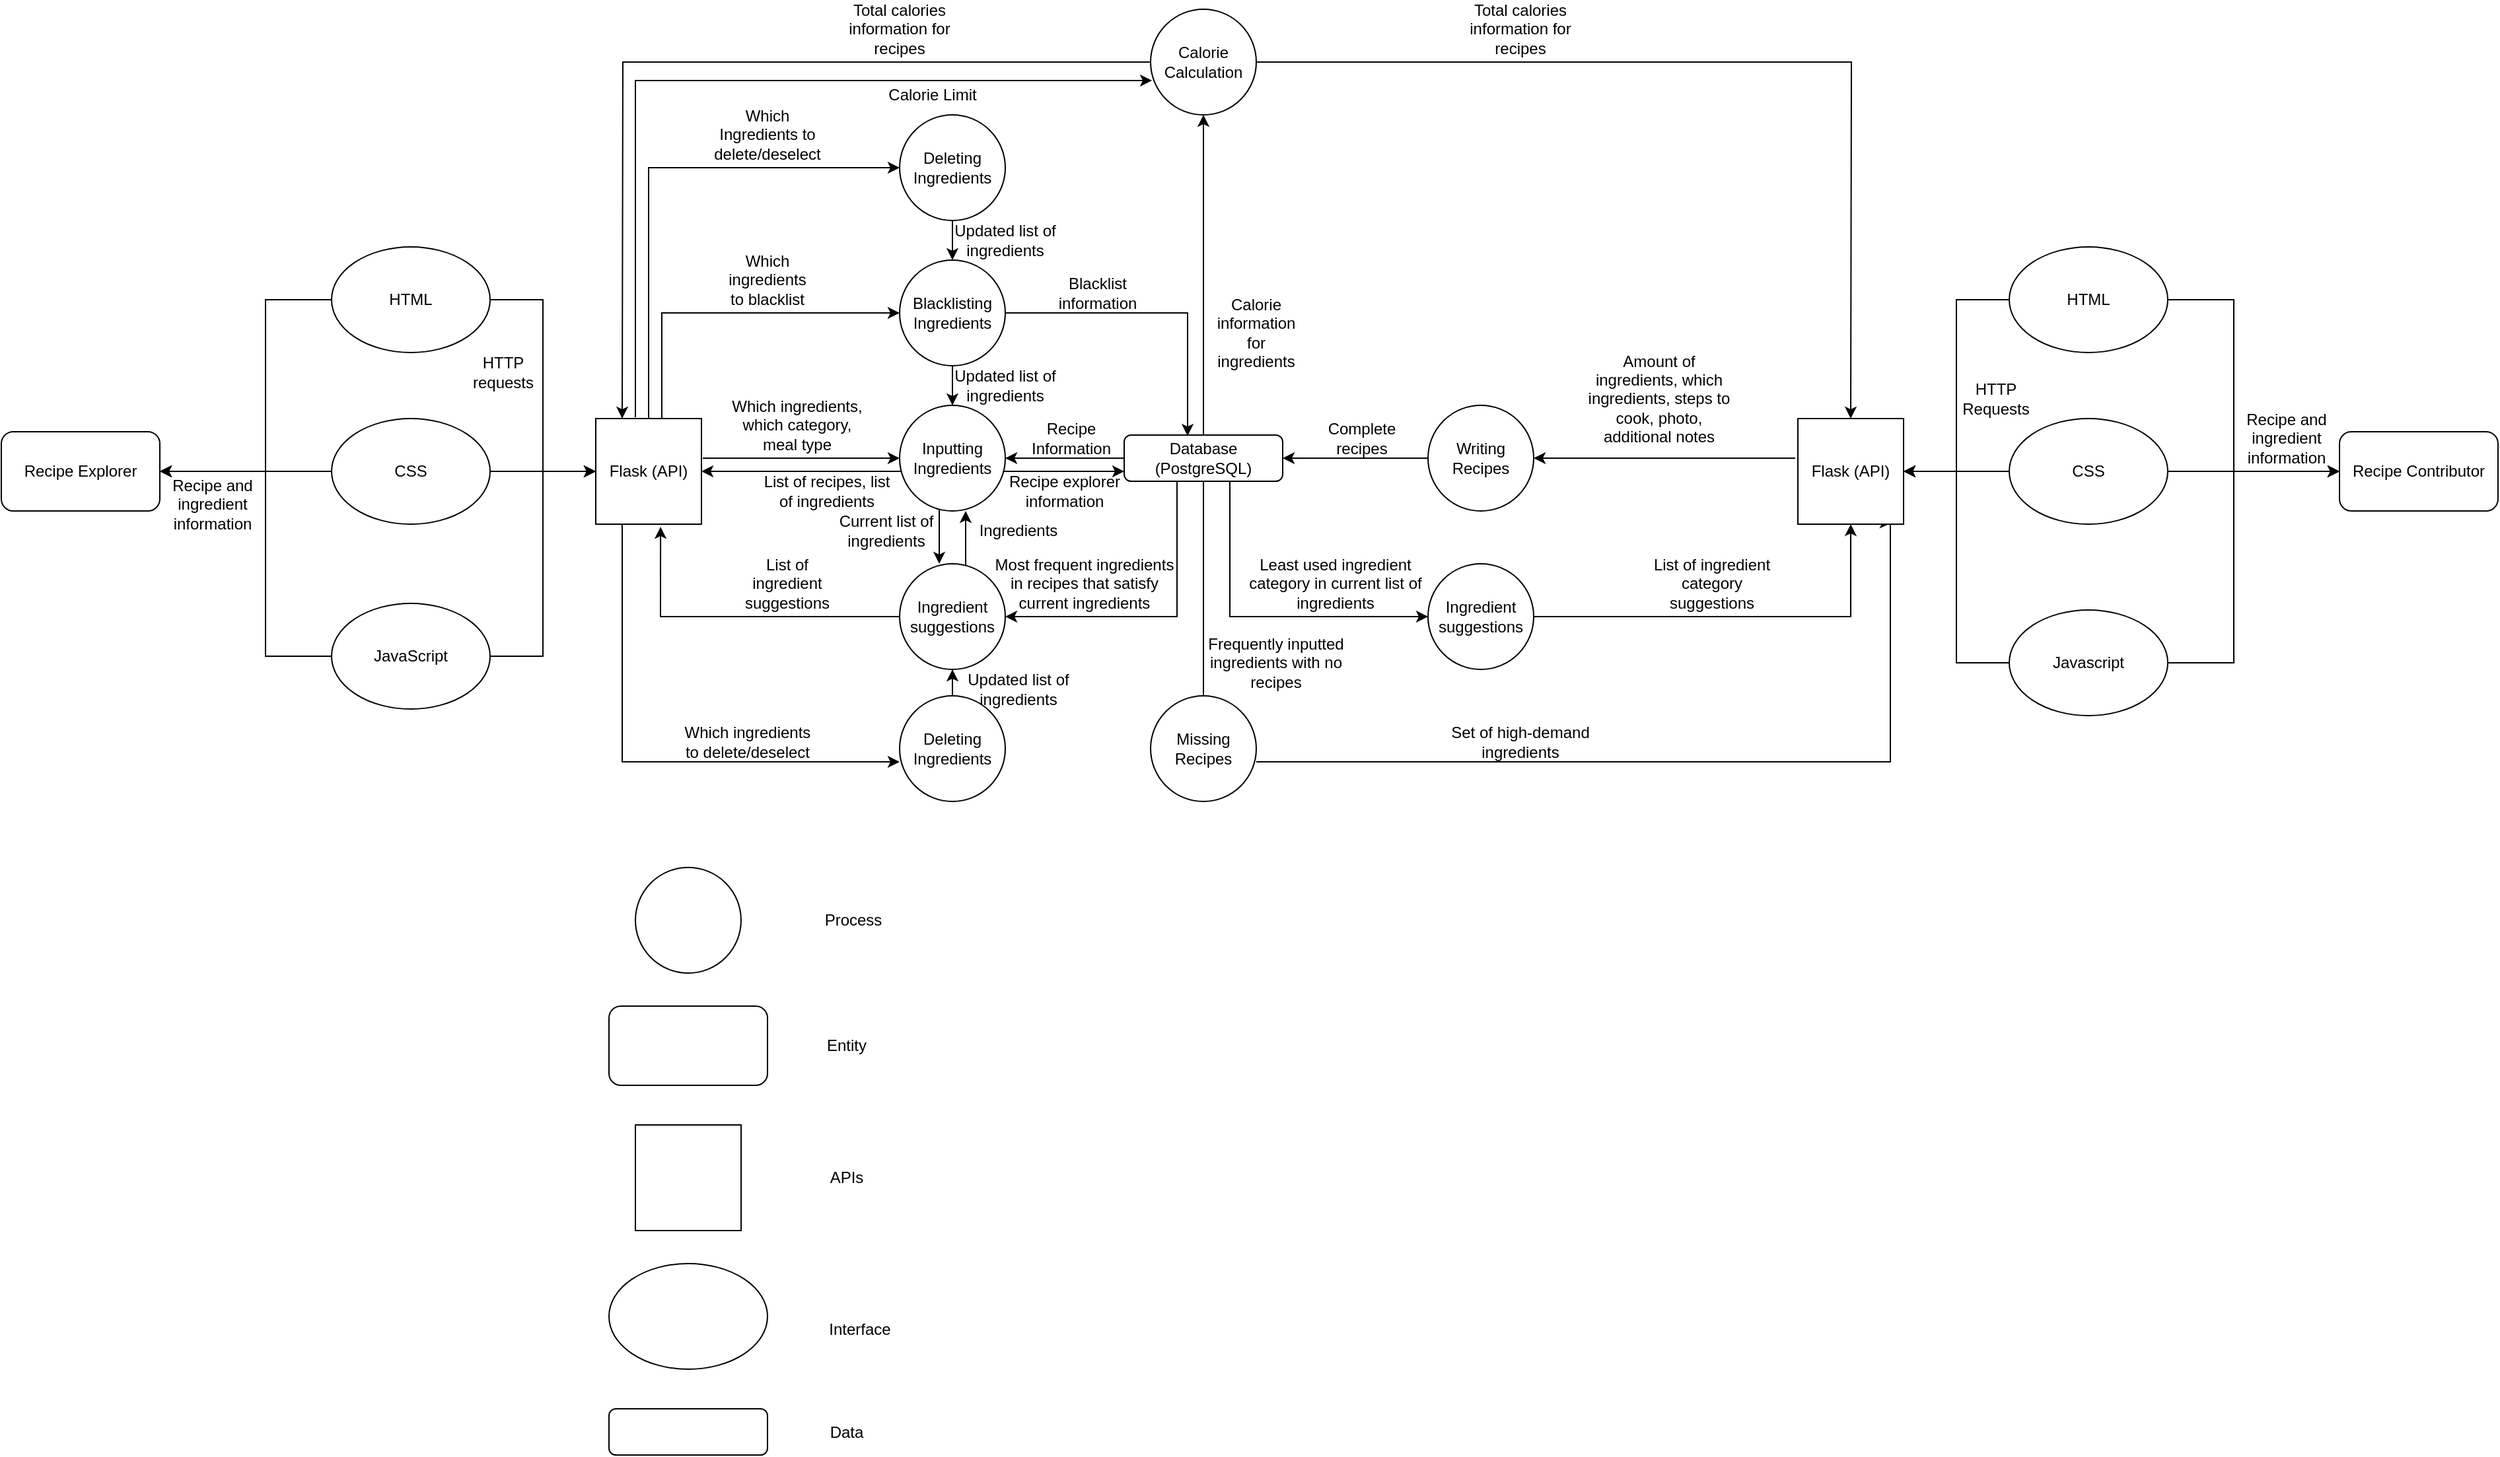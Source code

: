 <mxfile version="20.0.1" type="device" pages="4"><diagram id="C5RBs43oDa-KdzZeNtuy" name="COMP3900 Data Flow Diagram"><mxGraphModel dx="1662" dy="794" grid="1" gridSize="10" guides="1" tooltips="1" connect="1" arrows="1" fold="1" page="1" pageScale="1" pageWidth="2000" pageHeight="1500" math="0" shadow="0"><root><mxCell id="WIyWlLk6GJQsqaUBKTNV-0"/><mxCell id="WIyWlLk6GJQsqaUBKTNV-1" parent="WIyWlLk6GJQsqaUBKTNV-0"/><mxCell id="0ygDhHG_Jy26l89WmTiI-4" style="edgeStyle=orthogonalEdgeStyle;rounded=0;orthogonalLoop=1;jettySize=auto;html=1;exitX=1.013;exitY=0.375;exitDx=0;exitDy=0;exitPerimeter=0;" parent="WIyWlLk6GJQsqaUBKTNV-1" source="wMDu-jIlASAhXkNwoDKj-0" target="0ygDhHG_Jy26l89WmTiI-3" edge="1"><mxGeometry relative="1" as="geometry"><mxPoint x="600" y="420" as="sourcePoint"/></mxGeometry></mxCell><mxCell id="0ygDhHG_Jy26l89WmTiI-18" style="edgeStyle=orthogonalEdgeStyle;rounded=0;orthogonalLoop=1;jettySize=auto;html=1;entryX=0;entryY=0.5;entryDx=0;entryDy=0;" parent="WIyWlLk6GJQsqaUBKTNV-1" target="0ygDhHG_Jy26l89WmTiI-17" edge="1"><mxGeometry relative="1" as="geometry"><Array as="points"><mxPoint x="540" y="310"/></Array><mxPoint x="540" y="390" as="sourcePoint"/></mxGeometry></mxCell><mxCell id="0ygDhHG_Jy26l89WmTiI-35" style="edgeStyle=orthogonalEdgeStyle;rounded=0;orthogonalLoop=1;jettySize=auto;html=1;exitX=0.25;exitY=1;exitDx=0;exitDy=0;entryX=0;entryY=0.5;entryDx=0;entryDy=0;" parent="WIyWlLk6GJQsqaUBKTNV-1" source="wMDu-jIlASAhXkNwoDKj-0" edge="1"><mxGeometry relative="1" as="geometry"><mxPoint x="720" y="650.0" as="targetPoint"/><Array as="points"><mxPoint x="510" y="650"/></Array><mxPoint x="510" y="450" as="sourcePoint"/></mxGeometry></mxCell><mxCell id="tlRzCD9fRicBN-GHZcoW-0" style="edgeStyle=orthogonalEdgeStyle;rounded=0;orthogonalLoop=1;jettySize=auto;html=1;exitX=0.375;exitY=-0.012;exitDx=0;exitDy=0;entryX=0.013;entryY=0.675;entryDx=0;entryDy=0;entryPerimeter=0;exitPerimeter=0;" parent="WIyWlLk6GJQsqaUBKTNV-1" source="wMDu-jIlASAhXkNwoDKj-0" target="0ygDhHG_Jy26l89WmTiI-20" edge="1"><mxGeometry relative="1" as="geometry"><Array as="points"><mxPoint x="520" y="134"/></Array><mxPoint x="570" y="390" as="sourcePoint"/></mxGeometry></mxCell><mxCell id="tlRzCD9fRicBN-GHZcoW-13" style="edgeStyle=orthogonalEdgeStyle;rounded=0;orthogonalLoop=1;jettySize=auto;html=1;entryX=0;entryY=0.5;entryDx=0;entryDy=0;" parent="WIyWlLk6GJQsqaUBKTNV-1" target="tlRzCD9fRicBN-GHZcoW-10" edge="1"><mxGeometry relative="1" as="geometry"><Array as="points"><mxPoint x="530" y="200"/></Array><mxPoint x="530" y="390" as="sourcePoint"/></mxGeometry></mxCell><mxCell id="0ygDhHG_Jy26l89WmTiI-11" style="edgeStyle=orthogonalEdgeStyle;rounded=0;orthogonalLoop=1;jettySize=auto;html=1;entryX=1;entryY=0.5;entryDx=0;entryDy=0;exitX=-0.025;exitY=0.375;exitDx=0;exitDy=0;exitPerimeter=0;" parent="WIyWlLk6GJQsqaUBKTNV-1" source="wMDu-jIlASAhXkNwoDKj-2" target="0ygDhHG_Jy26l89WmTiI-10" edge="1"><mxGeometry relative="1" as="geometry"><mxPoint x="1380" y="420" as="sourcePoint"/></mxGeometry></mxCell><mxCell id="0ygDhHG_Jy26l89WmTiI-7" style="edgeStyle=orthogonalEdgeStyle;rounded=0;orthogonalLoop=1;jettySize=auto;html=1;entryX=1;entryY=0.5;entryDx=0;entryDy=0;" parent="WIyWlLk6GJQsqaUBKTNV-1" source="0ygDhHG_Jy26l89WmTiI-2" target="0ygDhHG_Jy26l89WmTiI-6" edge="1"><mxGeometry relative="1" as="geometry"><Array as="points"><mxPoint x="930" y="540"/></Array></mxGeometry></mxCell><mxCell id="0ygDhHG_Jy26l89WmTiI-15" style="edgeStyle=orthogonalEdgeStyle;rounded=0;orthogonalLoop=1;jettySize=auto;html=1;entryX=0;entryY=0.5;entryDx=0;entryDy=0;" parent="WIyWlLk6GJQsqaUBKTNV-1" source="0ygDhHG_Jy26l89WmTiI-2" target="0ygDhHG_Jy26l89WmTiI-14" edge="1"><mxGeometry relative="1" as="geometry"><Array as="points"><mxPoint x="970" y="540"/></Array></mxGeometry></mxCell><mxCell id="0ygDhHG_Jy26l89WmTiI-21" style="edgeStyle=orthogonalEdgeStyle;rounded=0;orthogonalLoop=1;jettySize=auto;html=1;entryX=0.5;entryY=1;entryDx=0;entryDy=0;" parent="WIyWlLk6GJQsqaUBKTNV-1" source="0ygDhHG_Jy26l89WmTiI-2" target="0ygDhHG_Jy26l89WmTiI-20" edge="1"><mxGeometry relative="1" as="geometry"/></mxCell><mxCell id="0ygDhHG_Jy26l89WmTiI-23" style="edgeStyle=orthogonalEdgeStyle;rounded=0;orthogonalLoop=1;jettySize=auto;html=1;entryX=0.5;entryY=0;entryDx=0;entryDy=0;" parent="WIyWlLk6GJQsqaUBKTNV-1" source="0ygDhHG_Jy26l89WmTiI-2" edge="1"><mxGeometry relative="1" as="geometry"><mxPoint x="950" y="610.0" as="targetPoint"/></mxGeometry></mxCell><mxCell id="0ygDhHG_Jy26l89WmTiI-42" style="edgeStyle=orthogonalEdgeStyle;rounded=0;orthogonalLoop=1;jettySize=auto;html=1;entryX=1;entryY=0.5;entryDx=0;entryDy=0;" parent="WIyWlLk6GJQsqaUBKTNV-1" source="0ygDhHG_Jy26l89WmTiI-2" target="0ygDhHG_Jy26l89WmTiI-3" edge="1"><mxGeometry relative="1" as="geometry"/></mxCell><mxCell id="0ygDhHG_Jy26l89WmTiI-2" value="Database (PostgreSQL)" style="rounded=1;whiteSpace=wrap;html=1;" parent="WIyWlLk6GJQsqaUBKTNV-1" vertex="1"><mxGeometry x="890" y="402.5" width="120" height="35" as="geometry"/></mxCell><mxCell id="0ygDhHG_Jy26l89WmTiI-32" style="edgeStyle=orthogonalEdgeStyle;rounded=0;orthogonalLoop=1;jettySize=auto;html=1;entryX=0.375;entryY=0;entryDx=0;entryDy=0;entryPerimeter=0;exitX=0.35;exitY=0.979;exitDx=0;exitDy=0;exitPerimeter=0;" parent="WIyWlLk6GJQsqaUBKTNV-1" source="0ygDhHG_Jy26l89WmTiI-3" target="0ygDhHG_Jy26l89WmTiI-6" edge="1"><mxGeometry relative="1" as="geometry"><mxPoint x="760" y="500" as="targetPoint"/><Array as="points"><mxPoint x="750" y="458"/></Array></mxGeometry></mxCell><mxCell id="0ygDhHG_Jy26l89WmTiI-48" style="edgeStyle=orthogonalEdgeStyle;rounded=0;orthogonalLoop=1;jettySize=auto;html=1;entryX=1;entryY=0.5;entryDx=0;entryDy=0;" parent="WIyWlLk6GJQsqaUBKTNV-1" source="0ygDhHG_Jy26l89WmTiI-3" target="wMDu-jIlASAhXkNwoDKj-0" edge="1"><mxGeometry relative="1" as="geometry"><Array as="points"><mxPoint x="720" y="430"/><mxPoint x="720" y="430"/></Array><mxPoint x="600" y="430" as="targetPoint"/></mxGeometry></mxCell><mxCell id="0ygDhHG_Jy26l89WmTiI-51" style="edgeStyle=orthogonalEdgeStyle;rounded=0;orthogonalLoop=1;jettySize=auto;html=1;" parent="WIyWlLk6GJQsqaUBKTNV-1" source="0ygDhHG_Jy26l89WmTiI-3" target="0ygDhHG_Jy26l89WmTiI-2" edge="1"><mxGeometry relative="1" as="geometry"><Array as="points"><mxPoint x="850" y="430"/><mxPoint x="850" y="430"/></Array></mxGeometry></mxCell><mxCell id="0ygDhHG_Jy26l89WmTiI-3" value="Inputting Ingredients" style="ellipse;whiteSpace=wrap;html=1;aspect=fixed;" parent="WIyWlLk6GJQsqaUBKTNV-1" vertex="1"><mxGeometry x="720" y="380" width="80" height="80" as="geometry"/></mxCell><mxCell id="0ygDhHG_Jy26l89WmTiI-8" style="edgeStyle=orthogonalEdgeStyle;rounded=0;orthogonalLoop=1;jettySize=auto;html=1;entryX=0.613;entryY=1.025;entryDx=0;entryDy=0;entryPerimeter=0;" parent="WIyWlLk6GJQsqaUBKTNV-1" source="0ygDhHG_Jy26l89WmTiI-6" target="wMDu-jIlASAhXkNwoDKj-0" edge="1"><mxGeometry relative="1" as="geometry"><mxPoint x="540" y="450" as="targetPoint"/></mxGeometry></mxCell><mxCell id="0ygDhHG_Jy26l89WmTiI-71" style="edgeStyle=orthogonalEdgeStyle;rounded=0;orthogonalLoop=1;jettySize=auto;html=1;" parent="WIyWlLk6GJQsqaUBKTNV-1" source="0ygDhHG_Jy26l89WmTiI-6" edge="1"><mxGeometry relative="1" as="geometry"><mxPoint x="770" y="460" as="targetPoint"/><Array as="points"><mxPoint x="770" y="460"/></Array></mxGeometry></mxCell><mxCell id="0ygDhHG_Jy26l89WmTiI-6" value="Ingredient suggestions" style="ellipse;whiteSpace=wrap;html=1;aspect=fixed;" parent="WIyWlLk6GJQsqaUBKTNV-1" vertex="1"><mxGeometry x="720" y="500" width="80" height="80" as="geometry"/></mxCell><mxCell id="0ygDhHG_Jy26l89WmTiI-12" style="edgeStyle=orthogonalEdgeStyle;rounded=0;orthogonalLoop=1;jettySize=auto;html=1;exitX=0;exitY=0.5;exitDx=0;exitDy=0;entryX=1;entryY=0.5;entryDx=0;entryDy=0;" parent="WIyWlLk6GJQsqaUBKTNV-1" source="0ygDhHG_Jy26l89WmTiI-10" target="0ygDhHG_Jy26l89WmTiI-2" edge="1"><mxGeometry relative="1" as="geometry"><mxPoint x="1100" y="420" as="targetPoint"/></mxGeometry></mxCell><mxCell id="0ygDhHG_Jy26l89WmTiI-10" value="Writing Recipes" style="ellipse;whiteSpace=wrap;html=1;aspect=fixed;" parent="WIyWlLk6GJQsqaUBKTNV-1" vertex="1"><mxGeometry x="1120" y="380" width="80" height="80" as="geometry"/></mxCell><mxCell id="0ygDhHG_Jy26l89WmTiI-16" style="edgeStyle=orthogonalEdgeStyle;rounded=0;orthogonalLoop=1;jettySize=auto;html=1;entryX=0.5;entryY=1;entryDx=0;entryDy=0;" parent="WIyWlLk6GJQsqaUBKTNV-1" source="0ygDhHG_Jy26l89WmTiI-14" target="wMDu-jIlASAhXkNwoDKj-2" edge="1"><mxGeometry relative="1" as="geometry"><mxPoint x="1440" y="450" as="targetPoint"/></mxGeometry></mxCell><mxCell id="0ygDhHG_Jy26l89WmTiI-14" value="Ingredient suggestions" style="ellipse;whiteSpace=wrap;html=1;aspect=fixed;" parent="WIyWlLk6GJQsqaUBKTNV-1" vertex="1"><mxGeometry x="1120" y="500" width="80" height="80" as="geometry"/></mxCell><mxCell id="0ygDhHG_Jy26l89WmTiI-33" style="edgeStyle=orthogonalEdgeStyle;rounded=0;orthogonalLoop=1;jettySize=auto;html=1;entryX=0.4;entryY=0.017;entryDx=0;entryDy=0;entryPerimeter=0;" parent="WIyWlLk6GJQsqaUBKTNV-1" source="0ygDhHG_Jy26l89WmTiI-17" target="0ygDhHG_Jy26l89WmTiI-2" edge="1"><mxGeometry relative="1" as="geometry"/></mxCell><mxCell id="tlRzCD9fRicBN-GHZcoW-3" style="edgeStyle=orthogonalEdgeStyle;rounded=0;orthogonalLoop=1;jettySize=auto;html=1;" parent="WIyWlLk6GJQsqaUBKTNV-1" source="0ygDhHG_Jy26l89WmTiI-17" target="0ygDhHG_Jy26l89WmTiI-3" edge="1"><mxGeometry relative="1" as="geometry"><Array as="points"><mxPoint x="760" y="370"/><mxPoint x="760" y="370"/></Array></mxGeometry></mxCell><mxCell id="0ygDhHG_Jy26l89WmTiI-17" value="Blacklisting Ingredients" style="ellipse;whiteSpace=wrap;html=1;aspect=fixed;" parent="WIyWlLk6GJQsqaUBKTNV-1" vertex="1"><mxGeometry x="720" y="270" width="80" height="80" as="geometry"/></mxCell><mxCell id="0ygDhHG_Jy26l89WmTiI-25" style="edgeStyle=orthogonalEdgeStyle;rounded=0;orthogonalLoop=1;jettySize=auto;html=1;entryX=0.25;entryY=0;entryDx=0;entryDy=0;" parent="WIyWlLk6GJQsqaUBKTNV-1" source="0ygDhHG_Jy26l89WmTiI-20" edge="1"><mxGeometry relative="1" as="geometry"><mxPoint x="510" y="390" as="targetPoint"/></mxGeometry></mxCell><mxCell id="0ygDhHG_Jy26l89WmTiI-26" style="edgeStyle=orthogonalEdgeStyle;rounded=0;orthogonalLoop=1;jettySize=auto;html=1;exitX=1;exitY=0.5;exitDx=0;exitDy=0;entryX=0.5;entryY=0;entryDx=0;entryDy=0;" parent="WIyWlLk6GJQsqaUBKTNV-1" source="0ygDhHG_Jy26l89WmTiI-20" edge="1"><mxGeometry relative="1" as="geometry"><mxPoint x="1440" y="390" as="targetPoint"/></mxGeometry></mxCell><mxCell id="0ygDhHG_Jy26l89WmTiI-20" value="Calorie Calculation" style="ellipse;whiteSpace=wrap;html=1;aspect=fixed;" parent="WIyWlLk6GJQsqaUBKTNV-1" vertex="1"><mxGeometry x="910" y="80" width="80" height="80" as="geometry"/></mxCell><mxCell id="0ygDhHG_Jy26l89WmTiI-24" style="edgeStyle=orthogonalEdgeStyle;rounded=0;orthogonalLoop=1;jettySize=auto;html=1;entryX=0.888;entryY=0.988;entryDx=0;entryDy=0;entryPerimeter=0;" parent="WIyWlLk6GJQsqaUBKTNV-1" target="wMDu-jIlASAhXkNwoDKj-2" edge="1"><mxGeometry relative="1" as="geometry"><mxPoint x="1470" y="450" as="targetPoint"/><Array as="points"><mxPoint x="1470" y="650"/></Array><mxPoint x="990" y="650.0" as="sourcePoint"/></mxGeometry></mxCell><mxCell id="0ygDhHG_Jy26l89WmTiI-22" value="Missing Recipes" style="ellipse;whiteSpace=wrap;html=1;aspect=fixed;" parent="WIyWlLk6GJQsqaUBKTNV-1" vertex="1"><mxGeometry x="910" y="600" width="80" height="80" as="geometry"/></mxCell><mxCell id="0ygDhHG_Jy26l89WmTiI-39" style="edgeStyle=orthogonalEdgeStyle;rounded=0;orthogonalLoop=1;jettySize=auto;html=1;" parent="WIyWlLk6GJQsqaUBKTNV-1" edge="1"><mxGeometry relative="1" as="geometry"><mxPoint x="760" y="580" as="targetPoint"/><Array as="points"><mxPoint x="760" y="580"/></Array><mxPoint x="760" y="610.0" as="sourcePoint"/></mxGeometry></mxCell><mxCell id="0ygDhHG_Jy26l89WmTiI-34" value="Deleting Ingredients" style="ellipse;whiteSpace=wrap;html=1;aspect=fixed;" parent="WIyWlLk6GJQsqaUBKTNV-1" vertex="1"><mxGeometry x="720" y="600" width="80" height="80" as="geometry"/></mxCell><mxCell id="0ygDhHG_Jy26l89WmTiI-41" value="Which ingredients, which category, meal type" style="text;html=1;strokeColor=none;fillColor=none;align=center;verticalAlign=middle;whiteSpace=wrap;rounded=0;" parent="WIyWlLk6GJQsqaUBKTNV-1" vertex="1"><mxGeometry x="590" y="380" width="105" height="30" as="geometry"/></mxCell><mxCell id="0ygDhHG_Jy26l89WmTiI-43" value="Recipe Information" style="text;html=1;strokeColor=none;fillColor=none;align=center;verticalAlign=middle;whiteSpace=wrap;rounded=0;" parent="WIyWlLk6GJQsqaUBKTNV-1" vertex="1"><mxGeometry x="820" y="390" width="60" height="30" as="geometry"/></mxCell><mxCell id="0ygDhHG_Jy26l89WmTiI-44" value="Which ingredients to blacklist" style="text;html=1;strokeColor=none;fillColor=none;align=center;verticalAlign=middle;whiteSpace=wrap;rounded=0;" parent="WIyWlLk6GJQsqaUBKTNV-1" vertex="1"><mxGeometry x="590" y="270" width="60" height="30" as="geometry"/></mxCell><mxCell id="0ygDhHG_Jy26l89WmTiI-49" value="List of recipes, list of ingredients" style="text;html=1;strokeColor=none;fillColor=none;align=center;verticalAlign=middle;whiteSpace=wrap;rounded=0;" parent="WIyWlLk6GJQsqaUBKTNV-1" vertex="1"><mxGeometry x="615" y="430" width="100" height="30" as="geometry"/></mxCell><mxCell id="0ygDhHG_Jy26l89WmTiI-50" value="Recipe explorer information" style="text;html=1;strokeColor=none;fillColor=none;align=center;verticalAlign=middle;whiteSpace=wrap;rounded=0;" parent="WIyWlLk6GJQsqaUBKTNV-1" vertex="1"><mxGeometry x="800" y="430" width="90" height="30" as="geometry"/></mxCell><mxCell id="0ygDhHG_Jy26l89WmTiI-52" value="Calorie information for ingredients" style="text;html=1;strokeColor=none;fillColor=none;align=center;verticalAlign=middle;whiteSpace=wrap;rounded=0;" parent="WIyWlLk6GJQsqaUBKTNV-1" vertex="1"><mxGeometry x="960" y="310" width="60" height="30" as="geometry"/></mxCell><mxCell id="0ygDhHG_Jy26l89WmTiI-53" value="Total calories information for recipes" style="text;html=1;strokeColor=none;fillColor=none;align=center;verticalAlign=middle;whiteSpace=wrap;rounded=0;" parent="WIyWlLk6GJQsqaUBKTNV-1" vertex="1"><mxGeometry x="670" y="80" width="100" height="30" as="geometry"/></mxCell><mxCell id="0ygDhHG_Jy26l89WmTiI-54" value="Total calories information for recipes" style="text;html=1;strokeColor=none;fillColor=none;align=center;verticalAlign=middle;whiteSpace=wrap;rounded=0;" parent="WIyWlLk6GJQsqaUBKTNV-1" vertex="1"><mxGeometry x="1140" y="80" width="100" height="30" as="geometry"/></mxCell><mxCell id="0ygDhHG_Jy26l89WmTiI-56" value="Blacklist information" style="text;html=1;strokeColor=none;fillColor=none;align=center;verticalAlign=middle;whiteSpace=wrap;rounded=0;" parent="WIyWlLk6GJQsqaUBKTNV-1" vertex="1"><mxGeometry x="840" y="280" width="60" height="30" as="geometry"/></mxCell><mxCell id="0ygDhHG_Jy26l89WmTiI-61" value="List of ingredient suggestions" style="text;html=1;strokeColor=none;fillColor=none;align=center;verticalAlign=middle;whiteSpace=wrap;rounded=0;" parent="WIyWlLk6GJQsqaUBKTNV-1" vertex="1"><mxGeometry x="600" y="500" width="70" height="30" as="geometry"/></mxCell><mxCell id="0ygDhHG_Jy26l89WmTiI-62" value="Most frequent ingredients in recipes that satisfy current ingredients" style="text;html=1;strokeColor=none;fillColor=none;align=center;verticalAlign=middle;whiteSpace=wrap;rounded=0;" parent="WIyWlLk6GJQsqaUBKTNV-1" vertex="1"><mxGeometry x="790" y="500" width="140" height="30" as="geometry"/></mxCell><mxCell id="0ygDhHG_Jy26l89WmTiI-63" value="Which ingredients to delete/deselect" style="text;html=1;strokeColor=none;fillColor=none;align=center;verticalAlign=middle;whiteSpace=wrap;rounded=0;" parent="WIyWlLk6GJQsqaUBKTNV-1" vertex="1"><mxGeometry x="550" y="620" width="110" height="30" as="geometry"/></mxCell><mxCell id="0ygDhHG_Jy26l89WmTiI-65" value="Updated list of ingredients" style="text;html=1;strokeColor=none;fillColor=none;align=center;verticalAlign=middle;whiteSpace=wrap;rounded=0;" parent="WIyWlLk6GJQsqaUBKTNV-1" vertex="1"><mxGeometry x="770" y="580" width="80" height="30" as="geometry"/></mxCell><mxCell id="0ygDhHG_Jy26l89WmTiI-67" value="Current list of ingredients" style="text;html=1;strokeColor=none;fillColor=none;align=center;verticalAlign=middle;whiteSpace=wrap;rounded=0;" parent="WIyWlLk6GJQsqaUBKTNV-1" vertex="1"><mxGeometry x="670" y="460" width="80" height="30" as="geometry"/></mxCell><mxCell id="0ygDhHG_Jy26l89WmTiI-72" value="Ingredients" style="text;html=1;strokeColor=none;fillColor=none;align=center;verticalAlign=middle;whiteSpace=wrap;rounded=0;" parent="WIyWlLk6GJQsqaUBKTNV-1" vertex="1"><mxGeometry x="770" y="460" width="80" height="30" as="geometry"/></mxCell><mxCell id="0ygDhHG_Jy26l89WmTiI-73" value="Frequently inputted ingredients with no recipes" style="text;html=1;strokeColor=none;fillColor=none;align=center;verticalAlign=middle;whiteSpace=wrap;rounded=0;" parent="WIyWlLk6GJQsqaUBKTNV-1" vertex="1"><mxGeometry x="950" y="560" width="110" height="30" as="geometry"/></mxCell><mxCell id="0ygDhHG_Jy26l89WmTiI-75" value="Set of high-demand ingredients" style="text;html=1;strokeColor=none;fillColor=none;align=center;verticalAlign=middle;whiteSpace=wrap;rounded=0;" parent="WIyWlLk6GJQsqaUBKTNV-1" vertex="1"><mxGeometry x="1130" y="620" width="120" height="30" as="geometry"/></mxCell><mxCell id="0ygDhHG_Jy26l89WmTiI-76" value="Amount of ingredients, which ingredients, steps to cook, photo, additional notes" style="text;html=1;strokeColor=none;fillColor=none;align=center;verticalAlign=middle;whiteSpace=wrap;rounded=0;" parent="WIyWlLk6GJQsqaUBKTNV-1" vertex="1"><mxGeometry x="1240" y="360" width="110" height="30" as="geometry"/></mxCell><mxCell id="0ygDhHG_Jy26l89WmTiI-77" value="Least used ingredient category in current list of ingredients" style="text;html=1;strokeColor=none;fillColor=none;align=center;verticalAlign=middle;whiteSpace=wrap;rounded=0;" parent="WIyWlLk6GJQsqaUBKTNV-1" vertex="1"><mxGeometry x="980" y="500" width="140" height="30" as="geometry"/></mxCell><mxCell id="0ygDhHG_Jy26l89WmTiI-78" value="Complete recipes" style="text;html=1;strokeColor=none;fillColor=none;align=center;verticalAlign=middle;whiteSpace=wrap;rounded=0;" parent="WIyWlLk6GJQsqaUBKTNV-1" vertex="1"><mxGeometry x="1040" y="390" width="60" height="30" as="geometry"/></mxCell><mxCell id="0ygDhHG_Jy26l89WmTiI-79" value="List of ingredient category suggestions" style="text;html=1;strokeColor=none;fillColor=none;align=center;verticalAlign=middle;whiteSpace=wrap;rounded=0;" parent="WIyWlLk6GJQsqaUBKTNV-1" vertex="1"><mxGeometry x="1280" y="500" width="110" height="30" as="geometry"/></mxCell><mxCell id="0ygDhHG_Jy26l89WmTiI-80" value="Recipe Explorer" style="rounded=1;whiteSpace=wrap;html=1;" parent="WIyWlLk6GJQsqaUBKTNV-1" vertex="1"><mxGeometry x="40" y="400" width="120" height="60" as="geometry"/></mxCell><mxCell id="0ygDhHG_Jy26l89WmTiI-86" value="HTTP requests" style="text;html=1;strokeColor=none;fillColor=none;align=center;verticalAlign=middle;whiteSpace=wrap;rounded=0;" parent="WIyWlLk6GJQsqaUBKTNV-1" vertex="1"><mxGeometry x="390" y="340" width="60" height="30" as="geometry"/></mxCell><mxCell id="0ygDhHG_Jy26l89WmTiI-87" value="Recipe and ingredient information" style="text;html=1;strokeColor=none;fillColor=none;align=center;verticalAlign=middle;whiteSpace=wrap;rounded=0;" parent="WIyWlLk6GJQsqaUBKTNV-1" vertex="1"><mxGeometry x="160" y="440" width="80" height="30" as="geometry"/></mxCell><mxCell id="0ygDhHG_Jy26l89WmTiI-88" value="Recipe Contributor" style="rounded=1;whiteSpace=wrap;html=1;" parent="WIyWlLk6GJQsqaUBKTNV-1" vertex="1"><mxGeometry x="1810" y="400" width="120" height="60" as="geometry"/></mxCell><mxCell id="0ygDhHG_Jy26l89WmTiI-91" value="HTTP Requests" style="text;html=1;strokeColor=none;fillColor=none;align=center;verticalAlign=middle;whiteSpace=wrap;rounded=0;" parent="WIyWlLk6GJQsqaUBKTNV-1" vertex="1"><mxGeometry x="1520" y="360" width="60" height="30" as="geometry"/></mxCell><mxCell id="0ygDhHG_Jy26l89WmTiI-92" value="Recipe and ingredient information" style="text;html=1;strokeColor=none;fillColor=none;align=center;verticalAlign=middle;whiteSpace=wrap;rounded=0;" parent="WIyWlLk6GJQsqaUBKTNV-1" vertex="1"><mxGeometry x="1730" y="390" width="80" height="30" as="geometry"/></mxCell><mxCell id="tlRzCD9fRicBN-GHZcoW-2" value="Calorie Limit" style="text;html=1;strokeColor=none;fillColor=none;align=center;verticalAlign=middle;whiteSpace=wrap;rounded=0;" parent="WIyWlLk6GJQsqaUBKTNV-1" vertex="1"><mxGeometry x="700" y="130" width="90" height="30" as="geometry"/></mxCell><mxCell id="tlRzCD9fRicBN-GHZcoW-5" value="Updated list of ingredients" style="text;html=1;strokeColor=none;fillColor=none;align=center;verticalAlign=middle;whiteSpace=wrap;rounded=0;" parent="WIyWlLk6GJQsqaUBKTNV-1" vertex="1"><mxGeometry x="760" y="350" width="80" height="30" as="geometry"/></mxCell><mxCell id="tlRzCD9fRicBN-GHZcoW-11" style="edgeStyle=orthogonalEdgeStyle;rounded=0;orthogonalLoop=1;jettySize=auto;html=1;entryX=0.5;entryY=0;entryDx=0;entryDy=0;" parent="WIyWlLk6GJQsqaUBKTNV-1" source="tlRzCD9fRicBN-GHZcoW-10" target="0ygDhHG_Jy26l89WmTiI-17" edge="1"><mxGeometry relative="1" as="geometry"/></mxCell><mxCell id="tlRzCD9fRicBN-GHZcoW-10" value="Deleting Ingredients" style="ellipse;whiteSpace=wrap;html=1;aspect=fixed;" parent="WIyWlLk6GJQsqaUBKTNV-1" vertex="1"><mxGeometry x="720" y="160" width="80" height="80" as="geometry"/></mxCell><mxCell id="tlRzCD9fRicBN-GHZcoW-12" value="Updated list of ingredients" style="text;html=1;strokeColor=none;fillColor=none;align=center;verticalAlign=middle;whiteSpace=wrap;rounded=0;" parent="WIyWlLk6GJQsqaUBKTNV-1" vertex="1"><mxGeometry x="760" y="240" width="80" height="30" as="geometry"/></mxCell><mxCell id="tlRzCD9fRicBN-GHZcoW-14" value="Which Ingredients to delete/deselect" style="text;html=1;strokeColor=none;fillColor=none;align=center;verticalAlign=middle;whiteSpace=wrap;rounded=0;" parent="WIyWlLk6GJQsqaUBKTNV-1" vertex="1"><mxGeometry x="575" y="160" width="90" height="30" as="geometry"/></mxCell><mxCell id="XLRNSubyD7gFn80aZjFX-1" value="" style="ellipse;whiteSpace=wrap;html=1;aspect=fixed;" parent="WIyWlLk6GJQsqaUBKTNV-1" vertex="1"><mxGeometry x="520" y="730" width="80" height="80" as="geometry"/></mxCell><mxCell id="XLRNSubyD7gFn80aZjFX-2" value="Process" style="text;html=1;strokeColor=none;fillColor=none;align=center;verticalAlign=middle;whiteSpace=wrap;rounded=0;" parent="WIyWlLk6GJQsqaUBKTNV-1" vertex="1"><mxGeometry x="655" y="755" width="60" height="30" as="geometry"/></mxCell><mxCell id="XLRNSubyD7gFn80aZjFX-3" value="" style="rounded=1;whiteSpace=wrap;html=1;" parent="WIyWlLk6GJQsqaUBKTNV-1" vertex="1"><mxGeometry x="500" y="835" width="120" height="60" as="geometry"/></mxCell><mxCell id="XLRNSubyD7gFn80aZjFX-4" value="Entity" style="text;html=1;strokeColor=none;fillColor=none;align=center;verticalAlign=middle;whiteSpace=wrap;rounded=0;" parent="WIyWlLk6GJQsqaUBKTNV-1" vertex="1"><mxGeometry x="650" y="850" width="60" height="30" as="geometry"/></mxCell><mxCell id="XLRNSubyD7gFn80aZjFX-5" value="" style="whiteSpace=wrap;html=1;aspect=fixed;" parent="WIyWlLk6GJQsqaUBKTNV-1" vertex="1"><mxGeometry x="520" y="925" width="80" height="80" as="geometry"/></mxCell><mxCell id="XLRNSubyD7gFn80aZjFX-6" value="APIs" style="text;html=1;strokeColor=none;fillColor=none;align=center;verticalAlign=middle;whiteSpace=wrap;rounded=0;" parent="WIyWlLk6GJQsqaUBKTNV-1" vertex="1"><mxGeometry x="650" y="950" width="60" height="30" as="geometry"/></mxCell><mxCell id="wMDu-jIlASAhXkNwoDKj-0" value="Flask (API)" style="whiteSpace=wrap;html=1;aspect=fixed;" parent="WIyWlLk6GJQsqaUBKTNV-1" vertex="1"><mxGeometry x="490" y="390" width="80" height="80" as="geometry"/></mxCell><mxCell id="wMDu-jIlASAhXkNwoDKj-2" value="Flask (API)" style="whiteSpace=wrap;html=1;aspect=fixed;" parent="WIyWlLk6GJQsqaUBKTNV-1" vertex="1"><mxGeometry x="1400" y="390" width="80" height="80" as="geometry"/></mxCell><mxCell id="wMDu-jIlASAhXkNwoDKj-9" value="" style="ellipse;whiteSpace=wrap;html=1;" parent="WIyWlLk6GJQsqaUBKTNV-1" vertex="1"><mxGeometry x="500" y="1030" width="120" height="80" as="geometry"/></mxCell><mxCell id="wMDu-jIlASAhXkNwoDKj-10" value="Interface" style="text;html=1;strokeColor=none;fillColor=none;align=center;verticalAlign=middle;whiteSpace=wrap;rounded=0;" parent="WIyWlLk6GJQsqaUBKTNV-1" vertex="1"><mxGeometry x="660" y="1065" width="60" height="30" as="geometry"/></mxCell><mxCell id="wMDu-jIlASAhXkNwoDKj-11" value="" style="rounded=1;whiteSpace=wrap;html=1;" parent="WIyWlLk6GJQsqaUBKTNV-1" vertex="1"><mxGeometry x="500" y="1140" width="120" height="35" as="geometry"/></mxCell><mxCell id="wMDu-jIlASAhXkNwoDKj-12" value="Data" style="text;html=1;strokeColor=none;fillColor=none;align=center;verticalAlign=middle;whiteSpace=wrap;rounded=0;" parent="WIyWlLk6GJQsqaUBKTNV-1" vertex="1"><mxGeometry x="650" y="1142.5" width="60" height="30" as="geometry"/></mxCell><mxCell id="beFNFUV6HzIGR7RB3Tl2-1" style="edgeStyle=orthogonalEdgeStyle;rounded=0;orthogonalLoop=1;jettySize=auto;html=1;entryX=0;entryY=0.5;entryDx=0;entryDy=0;" parent="WIyWlLk6GJQsqaUBKTNV-1" source="wMDu-jIlASAhXkNwoDKj-13" target="wMDu-jIlASAhXkNwoDKj-0" edge="1"><mxGeometry relative="1" as="geometry"/></mxCell><mxCell id="beFNFUV6HzIGR7RB3Tl2-4" style="edgeStyle=orthogonalEdgeStyle;rounded=0;orthogonalLoop=1;jettySize=auto;html=1;entryX=1;entryY=0.5;entryDx=0;entryDy=0;" parent="WIyWlLk6GJQsqaUBKTNV-1" source="wMDu-jIlASAhXkNwoDKj-13" target="0ygDhHG_Jy26l89WmTiI-80" edge="1"><mxGeometry relative="1" as="geometry"><Array as="points"><mxPoint x="240" y="300"/><mxPoint x="240" y="430"/></Array></mxGeometry></mxCell><mxCell id="wMDu-jIlASAhXkNwoDKj-13" value="HTML" style="ellipse;whiteSpace=wrap;html=1;" parent="WIyWlLk6GJQsqaUBKTNV-1" vertex="1"><mxGeometry x="290" y="260" width="120" height="80" as="geometry"/></mxCell><mxCell id="beFNFUV6HzIGR7RB3Tl2-0" style="edgeStyle=orthogonalEdgeStyle;rounded=0;orthogonalLoop=1;jettySize=auto;html=1;entryX=0;entryY=0.5;entryDx=0;entryDy=0;" parent="WIyWlLk6GJQsqaUBKTNV-1" source="wMDu-jIlASAhXkNwoDKj-14" target="wMDu-jIlASAhXkNwoDKj-0" edge="1"><mxGeometry relative="1" as="geometry"/></mxCell><mxCell id="beFNFUV6HzIGR7RB3Tl2-3" style="edgeStyle=orthogonalEdgeStyle;rounded=0;orthogonalLoop=1;jettySize=auto;html=1;entryX=1;entryY=0.5;entryDx=0;entryDy=0;" parent="WIyWlLk6GJQsqaUBKTNV-1" source="wMDu-jIlASAhXkNwoDKj-14" target="0ygDhHG_Jy26l89WmTiI-80" edge="1"><mxGeometry relative="1" as="geometry"/></mxCell><mxCell id="wMDu-jIlASAhXkNwoDKj-14" value="CSS" style="ellipse;whiteSpace=wrap;html=1;" parent="WIyWlLk6GJQsqaUBKTNV-1" vertex="1"><mxGeometry x="290" y="390" width="120" height="80" as="geometry"/></mxCell><mxCell id="beFNFUV6HzIGR7RB3Tl2-2" style="edgeStyle=orthogonalEdgeStyle;rounded=0;orthogonalLoop=1;jettySize=auto;html=1;entryX=0;entryY=0.5;entryDx=0;entryDy=0;" parent="WIyWlLk6GJQsqaUBKTNV-1" source="wMDu-jIlASAhXkNwoDKj-15" target="wMDu-jIlASAhXkNwoDKj-0" edge="1"><mxGeometry relative="1" as="geometry"/></mxCell><mxCell id="beFNFUV6HzIGR7RB3Tl2-5" style="edgeStyle=orthogonalEdgeStyle;rounded=0;orthogonalLoop=1;jettySize=auto;html=1;entryX=1;entryY=0.5;entryDx=0;entryDy=0;" parent="WIyWlLk6GJQsqaUBKTNV-1" source="wMDu-jIlASAhXkNwoDKj-15" target="0ygDhHG_Jy26l89WmTiI-80" edge="1"><mxGeometry relative="1" as="geometry"><Array as="points"><mxPoint x="240" y="570"/><mxPoint x="240" y="430"/></Array></mxGeometry></mxCell><mxCell id="wMDu-jIlASAhXkNwoDKj-15" value="JavaScript" style="ellipse;whiteSpace=wrap;html=1;" parent="WIyWlLk6GJQsqaUBKTNV-1" vertex="1"><mxGeometry x="290" y="530" width="120" height="80" as="geometry"/></mxCell><mxCell id="beFNFUV6HzIGR7RB3Tl2-8" style="edgeStyle=orthogonalEdgeStyle;rounded=0;orthogonalLoop=1;jettySize=auto;html=1;entryX=1;entryY=0.5;entryDx=0;entryDy=0;" parent="WIyWlLk6GJQsqaUBKTNV-1" source="wMDu-jIlASAhXkNwoDKj-25" target="wMDu-jIlASAhXkNwoDKj-2" edge="1"><mxGeometry relative="1" as="geometry"/></mxCell><mxCell id="beFNFUV6HzIGR7RB3Tl2-12" style="edgeStyle=orthogonalEdgeStyle;rounded=0;orthogonalLoop=1;jettySize=auto;html=1;entryX=0;entryY=0.5;entryDx=0;entryDy=0;" parent="WIyWlLk6GJQsqaUBKTNV-1" source="wMDu-jIlASAhXkNwoDKj-25" target="0ygDhHG_Jy26l89WmTiI-88" edge="1"><mxGeometry relative="1" as="geometry"><Array as="points"><mxPoint x="1730" y="300"/><mxPoint x="1730" y="430"/></Array></mxGeometry></mxCell><mxCell id="wMDu-jIlASAhXkNwoDKj-25" value="HTML" style="ellipse;whiteSpace=wrap;html=1;" parent="WIyWlLk6GJQsqaUBKTNV-1" vertex="1"><mxGeometry x="1560" y="260" width="120" height="80" as="geometry"/></mxCell><mxCell id="beFNFUV6HzIGR7RB3Tl2-7" style="edgeStyle=orthogonalEdgeStyle;rounded=0;orthogonalLoop=1;jettySize=auto;html=1;entryX=1;entryY=0.5;entryDx=0;entryDy=0;" parent="WIyWlLk6GJQsqaUBKTNV-1" source="wMDu-jIlASAhXkNwoDKj-26" target="wMDu-jIlASAhXkNwoDKj-2" edge="1"><mxGeometry relative="1" as="geometry"/></mxCell><mxCell id="beFNFUV6HzIGR7RB3Tl2-10" style="edgeStyle=orthogonalEdgeStyle;rounded=0;orthogonalLoop=1;jettySize=auto;html=1;" parent="WIyWlLk6GJQsqaUBKTNV-1" source="wMDu-jIlASAhXkNwoDKj-26" edge="1"><mxGeometry relative="1" as="geometry"><mxPoint x="1810" y="430.0" as="targetPoint"/></mxGeometry></mxCell><mxCell id="wMDu-jIlASAhXkNwoDKj-26" value="CSS" style="ellipse;whiteSpace=wrap;html=1;" parent="WIyWlLk6GJQsqaUBKTNV-1" vertex="1"><mxGeometry x="1560" y="390" width="120" height="80" as="geometry"/></mxCell><mxCell id="beFNFUV6HzIGR7RB3Tl2-9" style="edgeStyle=orthogonalEdgeStyle;rounded=0;orthogonalLoop=1;jettySize=auto;html=1;entryX=1;entryY=0.5;entryDx=0;entryDy=0;" parent="WIyWlLk6GJQsqaUBKTNV-1" source="wMDu-jIlASAhXkNwoDKj-27" target="wMDu-jIlASAhXkNwoDKj-2" edge="1"><mxGeometry relative="1" as="geometry"/></mxCell><mxCell id="beFNFUV6HzIGR7RB3Tl2-13" style="edgeStyle=orthogonalEdgeStyle;rounded=0;orthogonalLoop=1;jettySize=auto;html=1;entryX=0;entryY=0.5;entryDx=0;entryDy=0;" parent="WIyWlLk6GJQsqaUBKTNV-1" source="wMDu-jIlASAhXkNwoDKj-27" target="0ygDhHG_Jy26l89WmTiI-88" edge="1"><mxGeometry relative="1" as="geometry"><Array as="points"><mxPoint x="1730" y="575"/><mxPoint x="1730" y="430"/></Array></mxGeometry></mxCell><mxCell id="wMDu-jIlASAhXkNwoDKj-27" value="Javascript" style="ellipse;whiteSpace=wrap;html=1;" parent="WIyWlLk6GJQsqaUBKTNV-1" vertex="1"><mxGeometry x="1560" y="535" width="120" height="80" as="geometry"/></mxCell></root></mxGraphModel></diagram><diagram id="PUhGTYWyc4bBZCoXaVRI" name="A4 Version"><mxGraphModel dx="700" dy="784" grid="1" gridSize="10" guides="1" tooltips="1" connect="1" arrows="1" fold="1" page="1" pageScale="1" pageWidth="827" pageHeight="1169" math="0" shadow="0"><root><mxCell id="0"/><mxCell id="1" parent="0"/><mxCell id="xiK_W3cTU9GHpg6BymwB-1" value="Recipe Explorer" style="rounded=1;whiteSpace=wrap;html=1;" parent="1" vertex="1"><mxGeometry x="340" y="30" width="120" height="60" as="geometry"/></mxCell><mxCell id="qySPYftOMT0lOPdtRqMO-3" style="edgeStyle=orthogonalEdgeStyle;rounded=0;orthogonalLoop=1;jettySize=auto;html=1;entryX=0.5;entryY=1;entryDx=0;entryDy=0;" parent="1" source="We0t8MZETv9OI1Z8r3K4-3" target="xiK_W3cTU9GHpg6BymwB-1" edge="1"><mxGeometry relative="1" as="geometry"><Array as="points"><mxPoint x="610" y="110"/><mxPoint x="400" y="110"/></Array></mxGeometry></mxCell><mxCell id="4ERjL0wXsRYvSexMgv8t-4" style="edgeStyle=orthogonalEdgeStyle;rounded=0;orthogonalLoop=1;jettySize=auto;html=1;entryX=0.5;entryY=0;entryDx=0;entryDy=0;" parent="1" source="We0t8MZETv9OI1Z8r3K4-3" target="4ERjL0wXsRYvSexMgv8t-1" edge="1"><mxGeometry relative="1" as="geometry"><Array as="points"><mxPoint x="610" y="210"/><mxPoint x="400" y="210"/></Array></mxGeometry></mxCell><mxCell id="We0t8MZETv9OI1Z8r3K4-3" value="HTML" style="ellipse;whiteSpace=wrap;html=1;" parent="1" vertex="1"><mxGeometry x="550" y="120" width="120" height="80" as="geometry"/></mxCell><mxCell id="qySPYftOMT0lOPdtRqMO-2" style="edgeStyle=orthogonalEdgeStyle;rounded=0;orthogonalLoop=1;jettySize=auto;html=1;entryX=0.5;entryY=1;entryDx=0;entryDy=0;" parent="1" source="We0t8MZETv9OI1Z8r3K4-5" target="xiK_W3cTU9GHpg6BymwB-1" edge="1"><mxGeometry relative="1" as="geometry"/></mxCell><mxCell id="4ERjL0wXsRYvSexMgv8t-3" style="edgeStyle=orthogonalEdgeStyle;rounded=0;orthogonalLoop=1;jettySize=auto;html=1;entryX=0.5;entryY=0;entryDx=0;entryDy=0;" parent="1" source="We0t8MZETv9OI1Z8r3K4-5" target="4ERjL0wXsRYvSexMgv8t-1" edge="1"><mxGeometry relative="1" as="geometry"/></mxCell><mxCell id="We0t8MZETv9OI1Z8r3K4-5" value="CSS" style="ellipse;whiteSpace=wrap;html=1;" parent="1" vertex="1"><mxGeometry x="340" y="120" width="120" height="80" as="geometry"/></mxCell><mxCell id="qySPYftOMT0lOPdtRqMO-1" style="edgeStyle=orthogonalEdgeStyle;rounded=0;orthogonalLoop=1;jettySize=auto;html=1;entryX=0.5;entryY=1;entryDx=0;entryDy=0;" parent="1" source="We0t8MZETv9OI1Z8r3K4-7" target="xiK_W3cTU9GHpg6BymwB-1" edge="1"><mxGeometry relative="1" as="geometry"><Array as="points"><mxPoint x="200" y="110"/><mxPoint x="400" y="110"/></Array></mxGeometry></mxCell><mxCell id="4ERjL0wXsRYvSexMgv8t-2" style="edgeStyle=orthogonalEdgeStyle;rounded=0;orthogonalLoop=1;jettySize=auto;html=1;entryX=0.5;entryY=0;entryDx=0;entryDy=0;" parent="1" source="We0t8MZETv9OI1Z8r3K4-7" target="4ERjL0wXsRYvSexMgv8t-1" edge="1"><mxGeometry relative="1" as="geometry"><Array as="points"><mxPoint x="200" y="210"/><mxPoint x="400" y="210"/></Array></mxGeometry></mxCell><mxCell id="We0t8MZETv9OI1Z8r3K4-7" value="JavaScript" style="ellipse;whiteSpace=wrap;html=1;" parent="1" vertex="1"><mxGeometry x="140" y="120" width="120" height="80" as="geometry"/></mxCell><mxCell id="hSWXHzwm8JeBGEONMsBz-1" value="HTTP requests" style="text;html=1;strokeColor=none;fillColor=none;align=center;verticalAlign=middle;whiteSpace=wrap;rounded=0;" parent="1" vertex="1"><mxGeometry x="490" y="210" width="60" height="30" as="geometry"/></mxCell><mxCell id="pffNbyru8JyDWyuf2D_w-1" value="Recipe and ingredient information" style="text;html=1;strokeColor=none;fillColor=none;align=center;verticalAlign=middle;whiteSpace=wrap;rounded=0;" parent="1" vertex="1"><mxGeometry x="470" y="70" width="80" height="30" as="geometry"/></mxCell><mxCell id="qfg49GccahpZReCzeMYm-1" style="edgeStyle=orthogonalEdgeStyle;rounded=0;orthogonalLoop=1;jettySize=auto;html=1;entryX=0.5;entryY=0;entryDx=0;entryDy=0;" parent="1" source="4ERjL0wXsRYvSexMgv8t-1" target="ty_x6uhkiUaewedDfVjL-5" edge="1"><mxGeometry relative="1" as="geometry"/></mxCell><mxCell id="oo_PqnICtuRxN7w2Hllj-1" style="edgeStyle=orthogonalEdgeStyle;rounded=0;orthogonalLoop=1;jettySize=auto;html=1;" parent="1" source="4ERjL0wXsRYvSexMgv8t-1" target="ty_x6uhkiUaewedDfVjL-3" edge="1"><mxGeometry relative="1" as="geometry"><Array as="points"><mxPoint x="570" y="280"/></Array></mxGeometry></mxCell><mxCell id="__iqQIwRlRclLVHNNv6w-1" style="edgeStyle=orthogonalEdgeStyle;rounded=0;orthogonalLoop=1;jettySize=auto;html=1;entryX=0.625;entryY=0.013;entryDx=0;entryDy=0;entryPerimeter=0;" parent="1" source="4ERjL0wXsRYvSexMgv8t-1" target="ty_x6uhkiUaewedDfVjL-1" edge="1"><mxGeometry relative="1" as="geometry"><Array as="points"><mxPoint x="410" y="320"/><mxPoint x="410" y="320"/></Array></mxGeometry></mxCell><mxCell id="IdlWAq8eT-59vAI9RJnc-1" style="edgeStyle=orthogonalEdgeStyle;rounded=0;orthogonalLoop=1;jettySize=auto;html=1;exitX=0;exitY=0.25;exitDx=0;exitDy=0;entryX=0.5;entryY=0;entryDx=0;entryDy=0;" parent="1" source="4ERjL0wXsRYvSexMgv8t-1" target="ty_x6uhkiUaewedDfVjL-4" edge="1"><mxGeometry relative="1" as="geometry"/></mxCell><mxCell id="9InOKT-GvjULL-NJUc9M-3" style="edgeStyle=orthogonalEdgeStyle;rounded=0;orthogonalLoop=1;jettySize=auto;html=1;entryX=0.5;entryY=0;entryDx=0;entryDy=0;" parent="1" source="4ERjL0wXsRYvSexMgv8t-1" target="xCjhbdT8g1TjkE9KBKhK-1" edge="1"><mxGeometry relative="1" as="geometry"><Array as="points"><mxPoint x="787" y="260"/></Array></mxGeometry></mxCell><mxCell id="4ERjL0wXsRYvSexMgv8t-1" value="Flask" style="whiteSpace=wrap;html=1;aspect=fixed;" parent="1" vertex="1"><mxGeometry x="360" y="230" width="80" height="80" as="geometry"/></mxCell><mxCell id="__iqQIwRlRclLVHNNv6w-2" style="edgeStyle=orthogonalEdgeStyle;rounded=0;orthogonalLoop=1;jettySize=auto;html=1;" parent="1" source="ty_x6uhkiUaewedDfVjL-1" edge="1"><mxGeometry relative="1" as="geometry"><mxPoint x="390" y="310" as="targetPoint"/><Array as="points"><mxPoint x="390" y="310"/></Array></mxGeometry></mxCell><mxCell id="fOSQuqL_mKX79nT1CaT1-2" style="edgeStyle=orthogonalEdgeStyle;rounded=0;orthogonalLoop=1;jettySize=auto;html=1;" parent="1" source="ty_x6uhkiUaewedDfVjL-1" edge="1"><mxGeometry relative="1" as="geometry"><mxPoint x="290" y="450" as="targetPoint"/><Array as="points"><mxPoint x="290" y="450"/></Array></mxGeometry></mxCell><mxCell id="d7SQasH7DPuF9yW8sgh--3" style="edgeStyle=orthogonalEdgeStyle;rounded=0;orthogonalLoop=1;jettySize=auto;html=1;entryX=0.558;entryY=0.057;entryDx=0;entryDy=0;entryPerimeter=0;" parent="1" source="ty_x6uhkiUaewedDfVjL-1" target="d7SQasH7DPuF9yW8sgh--1" edge="1"><mxGeometry relative="1" as="geometry"><Array as="points"><mxPoint x="407" y="500"/><mxPoint x="407" y="500"/></Array></mxGeometry></mxCell><mxCell id="ty_x6uhkiUaewedDfVjL-1" value="Inputting Ingredients" style="ellipse;whiteSpace=wrap;html=1;aspect=fixed;" parent="1" vertex="1"><mxGeometry x="360" y="400" width="80" height="80" as="geometry"/></mxCell><mxCell id="fOSQuqL_mKX79nT1CaT1-1" style="edgeStyle=orthogonalEdgeStyle;rounded=0;orthogonalLoop=1;jettySize=auto;html=1;" parent="1" source="ty_x6uhkiUaewedDfVjL-2" target="ty_x6uhkiUaewedDfVjL-1" edge="1"><mxGeometry relative="1" as="geometry"><Array as="points"><mxPoint x="330" y="430"/><mxPoint x="330" y="430"/></Array></mxGeometry></mxCell><mxCell id="vFwIggh4kQyJA2BIh6D--1" style="edgeStyle=orthogonalEdgeStyle;rounded=0;orthogonalLoop=1;jettySize=auto;html=1;entryX=0;entryY=0.5;entryDx=0;entryDy=0;" parent="1" source="ty_x6uhkiUaewedDfVjL-2" target="4ERjL0wXsRYvSexMgv8t-1" edge="1"><mxGeometry relative="1" as="geometry"><Array as="points"><mxPoint x="250" y="270"/></Array></mxGeometry></mxCell><mxCell id="ty_x6uhkiUaewedDfVjL-2" value="Ingredient suggestions" style="ellipse;whiteSpace=wrap;html=1;aspect=fixed;" parent="1" vertex="1"><mxGeometry x="210" y="400" width="80" height="80" as="geometry"/></mxCell><mxCell id="_0JgTjLyu3ysVx3fdOJe-1" style="edgeStyle=orthogonalEdgeStyle;rounded=0;orthogonalLoop=1;jettySize=auto;html=1;entryX=1;entryY=0.5;entryDx=0;entryDy=0;" parent="1" source="ty_x6uhkiUaewedDfVjL-3" target="ty_x6uhkiUaewedDfVjL-1" edge="1"><mxGeometry relative="1" as="geometry"/></mxCell><mxCell id="Jm8XRR-PrzH-0fbB9QSW-1" style="edgeStyle=orthogonalEdgeStyle;rounded=0;orthogonalLoop=1;jettySize=auto;html=1;entryX=1;entryY=0.5;entryDx=0;entryDy=0;" parent="1" source="ty_x6uhkiUaewedDfVjL-3" target="d7SQasH7DPuF9yW8sgh--1" edge="1"><mxGeometry relative="1" as="geometry"><Array as="points"><mxPoint x="570" y="585"/></Array></mxGeometry></mxCell><mxCell id="ty_x6uhkiUaewedDfVjL-3" value="Blacklisting Ingredients" style="ellipse;whiteSpace=wrap;html=1;aspect=fixed;" parent="1" vertex="1"><mxGeometry x="530" y="400" width="80" height="80" as="geometry"/></mxCell><mxCell id="_W9_Uu8KAUzRNhI6-ToT-1" style="edgeStyle=orthogonalEdgeStyle;rounded=0;orthogonalLoop=1;jettySize=auto;html=1;exitX=1;exitY=0.5;exitDx=0;exitDy=0;entryX=0;entryY=0.5;entryDx=0;entryDy=0;" parent="1" source="ty_x6uhkiUaewedDfVjL-4" target="ty_x6uhkiUaewedDfVjL-2" edge="1"><mxGeometry relative="1" as="geometry"/></mxCell><mxCell id="ty_x6uhkiUaewedDfVjL-4" value="Deleting Ingredients" style="ellipse;whiteSpace=wrap;html=1;aspect=fixed;" parent="1" vertex="1"><mxGeometry x="40" y="400" width="80" height="80" as="geometry"/></mxCell><mxCell id="hmzCw5Ks_PzK8ywoBMrx-1" style="edgeStyle=orthogonalEdgeStyle;rounded=0;orthogonalLoop=1;jettySize=auto;html=1;" parent="1" source="ty_x6uhkiUaewedDfVjL-5" target="ty_x6uhkiUaewedDfVjL-3" edge="1"><mxGeometry relative="1" as="geometry"/></mxCell><mxCell id="ty_x6uhkiUaewedDfVjL-5" value="Deleting Ingredients" style="ellipse;whiteSpace=wrap;html=1;aspect=fixed;" parent="1" vertex="1"><mxGeometry x="700" y="400" width="80" height="80" as="geometry"/></mxCell><mxCell id="K2J3CROT1zb-WEqfJcWS-1" value="Which Ingredients to delete/deselect" style="text;html=1;strokeColor=none;fillColor=none;align=center;verticalAlign=middle;whiteSpace=wrap;rounded=0;" parent="1" vertex="1"><mxGeometry x="650" y="280" width="90" height="30" as="geometry"/></mxCell><mxCell id="US5Zz3nUGhUTQ2vkFNrA-1" value="Updated list of ingredients" style="text;html=1;strokeColor=none;fillColor=none;align=center;verticalAlign=middle;whiteSpace=wrap;rounded=0;" parent="1" vertex="1"><mxGeometry x="620" y="410" width="80" height="30" as="geometry"/></mxCell><mxCell id="oo_PqnICtuRxN7w2Hllj-2" value="Which ingredients to blacklist" style="text;html=1;strokeColor=none;fillColor=none;align=center;verticalAlign=middle;whiteSpace=wrap;rounded=0;" parent="1" vertex="1"><mxGeometry x="570" y="320" width="60" height="30" as="geometry"/></mxCell><mxCell id="_0JgTjLyu3ysVx3fdOJe-2" value="Updated list of ingredients" style="text;html=1;strokeColor=none;fillColor=none;align=center;verticalAlign=middle;whiteSpace=wrap;rounded=0;" parent="1" vertex="1"><mxGeometry x="450" y="410" width="80" height="30" as="geometry"/></mxCell><mxCell id="RarJKji_E0xw9ocz4LbZ-1" value="Which ingredients, which category, meal type" style="text;html=1;strokeColor=none;fillColor=none;align=center;verticalAlign=middle;whiteSpace=wrap;rounded=0;" parent="1" vertex="1"><mxGeometry x="414" y="340" width="105" height="30" as="geometry"/></mxCell><mxCell id="wd_B3-LaE4dGVJFgAD-q-1" value="List of recipes, list of ingredients" style="text;html=1;strokeColor=none;fillColor=none;align=center;verticalAlign=middle;whiteSpace=wrap;rounded=0;" parent="1" vertex="1"><mxGeometry x="290" y="340" width="100" height="30" as="geometry"/></mxCell><mxCell id="9SpWPymtZhPCDqnLa9nS-1" value="Current list of ingredients" style="text;html=1;strokeColor=none;fillColor=none;align=center;verticalAlign=middle;whiteSpace=wrap;rounded=0;" parent="1" vertex="1"><mxGeometry x="290" y="460" width="80" height="30" as="geometry"/></mxCell><mxCell id="tGCodZnZ79H2ZVlCsjHO-1" value="Ingredients" style="text;html=1;strokeColor=none;fillColor=none;align=center;verticalAlign=middle;whiteSpace=wrap;rounded=0;" parent="1" vertex="1"><mxGeometry x="290" y="400" width="80" height="30" as="geometry"/></mxCell><mxCell id="z_uFc4DmmLSD6OkFGK-H-1" value="List of ingredient suggestions" style="text;html=1;strokeColor=none;fillColor=none;align=center;verticalAlign=middle;whiteSpace=wrap;rounded=0;" parent="1" vertex="1"><mxGeometry x="180" y="300" width="70" height="30" as="geometry"/></mxCell><mxCell id="_W9_Uu8KAUzRNhI6-ToT-2" value="Updated list of ingredients" style="text;html=1;strokeColor=none;fillColor=none;align=center;verticalAlign=middle;whiteSpace=wrap;rounded=0;" parent="1" vertex="1"><mxGeometry x="120" y="410" width="80" height="30" as="geometry"/></mxCell><mxCell id="LQnk9uBtlDauh9-sEbEZ-1" value="Which ingredients to delete/deselect" style="text;html=1;strokeColor=none;fillColor=none;align=center;verticalAlign=middle;whiteSpace=wrap;rounded=0;" parent="1" vertex="1"><mxGeometry x="25" y="220" width="110" height="30" as="geometry"/></mxCell><mxCell id="d7SQasH7DPuF9yW8sgh--2" style="edgeStyle=orthogonalEdgeStyle;rounded=0;orthogonalLoop=1;jettySize=auto;html=1;" parent="1" source="d7SQasH7DPuF9yW8sgh--1" edge="1"><mxGeometry relative="1" as="geometry"><mxPoint x="390" y="480" as="targetPoint"/><Array as="points"><mxPoint x="390" y="480"/></Array></mxGeometry></mxCell><mxCell id="kpjkA_wqwC7SGJnK1M6y-1" style="edgeStyle=orthogonalEdgeStyle;rounded=0;orthogonalLoop=1;jettySize=auto;html=1;entryX=0.5;entryY=1;entryDx=0;entryDy=0;" parent="1" source="d7SQasH7DPuF9yW8sgh--1" target="ty_x6uhkiUaewedDfVjL-2" edge="1"><mxGeometry relative="1" as="geometry"/></mxCell><mxCell id="C8N-VNqRL08Y9dSQ4PSc-2" style="edgeStyle=orthogonalEdgeStyle;rounded=0;orthogonalLoop=1;jettySize=auto;html=1;entryX=0.038;entryY=0.65;entryDx=0;entryDy=0;entryPerimeter=0;" parent="1" source="d7SQasH7DPuF9yW8sgh--1" target="xCjhbdT8g1TjkE9KBKhK-1" edge="1"><mxGeometry relative="1" as="geometry"><Array as="points"><mxPoint x="540" y="592"/><mxPoint x="540" y="592"/></Array></mxGeometry></mxCell><mxCell id="I37g0IXTCbhAUvRoAIgY-1" style="edgeStyle=orthogonalEdgeStyle;rounded=0;orthogonalLoop=1;jettySize=auto;html=1;entryX=1;entryY=0.5;entryDx=0;entryDy=0;" parent="1" source="d7SQasH7DPuF9yW8sgh--1" target="-Y00B2jsotf13HnoxkFd-1" edge="1"><mxGeometry relative="1" as="geometry"><Array as="points"><mxPoint x="280" y="600"/><mxPoint x="280" y="600"/></Array></mxGeometry></mxCell><mxCell id="if128BiaZrk4Mi8ZKKeK-5" style="edgeStyle=orthogonalEdgeStyle;rounded=0;orthogonalLoop=1;jettySize=auto;html=1;entryX=0.5;entryY=0;entryDx=0;entryDy=0;" parent="1" source="d7SQasH7DPuF9yW8sgh--1" target="hArSM3pgot2a4b9q4Rej-2" edge="1"><mxGeometry relative="1" as="geometry"><Array as="points"><mxPoint x="370" y="671"/><mxPoint x="320" y="671"/></Array></mxGeometry></mxCell><mxCell id="d7SQasH7DPuF9yW8sgh--1" value="Database (PostgreSQL)" style="rounded=1;whiteSpace=wrap;html=1;" parent="1" vertex="1"><mxGeometry x="340" y="567" width="120" height="35" as="geometry"/></mxCell><mxCell id="svkTpoC4bV4Eq-Ru0cgC-1" value="Recipe Information" style="text;html=1;strokeColor=none;fillColor=none;align=center;verticalAlign=middle;whiteSpace=wrap;rounded=0;" parent="1" vertex="1"><mxGeometry x="330" y="510" width="60" height="30" as="geometry"/></mxCell><mxCell id="JI5uIByr3tY20mbQHNis-1" value="Recipe explorer information" style="text;html=1;strokeColor=none;fillColor=none;align=center;verticalAlign=middle;whiteSpace=wrap;rounded=0;" parent="1" vertex="1"><mxGeometry x="414" y="510" width="90" height="30" as="geometry"/></mxCell><mxCell id="1x3nFd_sgqfdZogD6bRx-1" value="Most frequent ingredients in recipes that satisfy current ingredients" style="text;html=1;strokeColor=none;fillColor=none;align=center;verticalAlign=middle;whiteSpace=wrap;rounded=0;" parent="1" vertex="1"><mxGeometry x="110" y="520" width="140" height="30" as="geometry"/></mxCell><mxCell id="G0Aq8GubB59p5sxP1x8b-1" value="Blacklist information" style="text;html=1;strokeColor=none;fillColor=none;align=center;verticalAlign=middle;whiteSpace=wrap;rounded=0;" parent="1" vertex="1"><mxGeometry x="580" y="510" width="60" height="30" as="geometry"/></mxCell><mxCell id="9InOKT-GvjULL-NJUc9M-4" style="edgeStyle=orthogonalEdgeStyle;rounded=0;orthogonalLoop=1;jettySize=auto;html=1;entryX=1;entryY=0.25;entryDx=0;entryDy=0;" parent="1" source="xCjhbdT8g1TjkE9KBKhK-1" target="4ERjL0wXsRYvSexMgv8t-1" edge="1"><mxGeometry relative="1" as="geometry"><Array as="points"><mxPoint x="800" y="250"/></Array></mxGeometry></mxCell><mxCell id="JJK1Ogaog9XZCb9RdtJr-1" style="edgeStyle=orthogonalEdgeStyle;rounded=0;orthogonalLoop=1;jettySize=auto;html=1;entryX=1;entryY=0.5;entryDx=0;entryDy=0;" parent="1" source="xCjhbdT8g1TjkE9KBKhK-1" target="eNLAAydGRd5_YnJSGW8N-1" edge="1"><mxGeometry relative="1" as="geometry"><Array as="points"><mxPoint x="787" y="930"/></Array></mxGeometry></mxCell><mxCell id="xCjhbdT8g1TjkE9KBKhK-1" value="Calorie Calculation" style="ellipse;whiteSpace=wrap;html=1;aspect=fixed;" parent="1" vertex="1"><mxGeometry x="747" y="540" width="80" height="80" as="geometry"/></mxCell><mxCell id="9InOKT-GvjULL-NJUc9M-1" value="Calorie Limit" style="text;html=1;strokeColor=none;fillColor=none;align=center;verticalAlign=middle;whiteSpace=wrap;rounded=0;rotation=0;" parent="1" vertex="1"><mxGeometry x="700" y="490" width="90" height="30" as="geometry"/></mxCell><mxCell id="jvOKEn7eaoZ9UJCyK2hF-1" value="Total calories information for recipes" style="text;html=1;strokeColor=none;fillColor=none;align=center;verticalAlign=middle;whiteSpace=wrap;rounded=0;" parent="1" vertex="1"><mxGeometry x="710" y="210" width="100" height="30" as="geometry"/></mxCell><mxCell id="VkcASmj_IAskhVnQqSgZ-1" value="Calorie information for ingredients" style="text;html=1;strokeColor=none;fillColor=none;align=center;verticalAlign=middle;whiteSpace=wrap;rounded=0;" parent="1" vertex="1"><mxGeometry x="590" y="602" width="80" height="30" as="geometry"/></mxCell><mxCell id="OVfhpK1ahU60EP6_emRc-1" style="edgeStyle=orthogonalEdgeStyle;rounded=0;orthogonalLoop=1;jettySize=auto;html=1;exitX=0.5;exitY=1;exitDx=0;exitDy=0;entryX=0;entryY=0.5;entryDx=0;entryDy=0;" parent="1" source="-Y00B2jsotf13HnoxkFd-1" target="eNLAAydGRd5_YnJSGW8N-1" edge="1"><mxGeometry relative="1" as="geometry"/></mxCell><mxCell id="-Y00B2jsotf13HnoxkFd-1" value="Missing Recipes" style="ellipse;whiteSpace=wrap;html=1;aspect=fixed;" parent="1" vertex="1"><mxGeometry x="25" y="560" width="80" height="80" as="geometry"/></mxCell><mxCell id="JAg9sOxu-QB55bPTII34-1" value="Frequently inputted ingredients with no recipes" style="text;html=1;strokeColor=none;fillColor=none;align=center;verticalAlign=middle;whiteSpace=wrap;rounded=0;" parent="1" vertex="1"><mxGeometry x="150" y="610" width="110" height="30" as="geometry"/></mxCell><mxCell id="0vbYLMAQX6qu1VcAFXlx-1" style="edgeStyle=orthogonalEdgeStyle;rounded=0;orthogonalLoop=1;jettySize=auto;html=1;exitX=0.75;exitY=0;exitDx=0;exitDy=0;entryX=0.5;entryY=1;entryDx=0;entryDy=0;" parent="1" source="eNLAAydGRd5_YnJSGW8N-1" target="hArSM3pgot2a4b9q4Rej-1" edge="1"><mxGeometry relative="1" as="geometry"/></mxCell><mxCell id="eNLAAydGRd5_YnJSGW8N-1" value="Flask" style="whiteSpace=wrap;html=1;aspect=fixed;" parent="1" vertex="1"><mxGeometry x="359" y="890" width="80" height="80" as="geometry"/></mxCell><mxCell id="YPSkTxkvRzjiRWDExG9F-2" style="edgeStyle=orthogonalEdgeStyle;rounded=0;orthogonalLoop=1;jettySize=auto;html=1;entryX=0.75;entryY=1;entryDx=0;entryDy=0;" parent="1" source="hArSM3pgot2a4b9q4Rej-1" target="d7SQasH7DPuF9yW8sgh--1" edge="1"><mxGeometry relative="1" as="geometry"><Array as="points"><mxPoint x="479" y="670"/><mxPoint x="430" y="670"/></Array></mxGeometry></mxCell><mxCell id="hArSM3pgot2a4b9q4Rej-1" value="Writing Recipes" style="ellipse;whiteSpace=wrap;html=1;aspect=fixed;" parent="1" vertex="1"><mxGeometry x="439" y="710" width="80" height="80" as="geometry"/></mxCell><mxCell id="if128BiaZrk4Mi8ZKKeK-7" style="edgeStyle=orthogonalEdgeStyle;rounded=0;orthogonalLoop=1;jettySize=auto;html=1;entryX=0.25;entryY=0;entryDx=0;entryDy=0;" parent="1" source="hArSM3pgot2a4b9q4Rej-2" target="eNLAAydGRd5_YnJSGW8N-1" edge="1"><mxGeometry relative="1" as="geometry"/></mxCell><mxCell id="hArSM3pgot2a4b9q4Rej-2" value="Ingredient suggestions" style="ellipse;whiteSpace=wrap;html=1;aspect=fixed;" parent="1" vertex="1"><mxGeometry x="279" y="710" width="80" height="80" as="geometry"/></mxCell><mxCell id="oV4AUawC0jKExVI1rIkd-1" value="Set of high-demand ingredients" style="text;html=1;strokeColor=none;fillColor=none;align=center;verticalAlign=middle;whiteSpace=wrap;rounded=0;" parent="1" vertex="1"><mxGeometry x="70" y="790" width="120" height="30" as="geometry"/></mxCell><mxCell id="HT07sqTh0js9lNk2z4y2-1" value="List of ingredient category suggestions" style="text;html=1;strokeColor=none;fillColor=none;align=center;verticalAlign=middle;whiteSpace=wrap;rounded=0;" parent="1" vertex="1"><mxGeometry x="210" y="830" width="110" height="30" as="geometry"/></mxCell><mxCell id="Dk72eKvyI1x2T5cQ8SqH-1" value="Least used ingredient category in current list of ingredients" style="text;html=1;strokeColor=none;fillColor=none;align=center;verticalAlign=middle;whiteSpace=wrap;rounded=0;" parent="1" vertex="1"><mxGeometry x="170" y="670" width="140" height="30" as="geometry"/></mxCell><mxCell id="YPSkTxkvRzjiRWDExG9F-1" value="Complete recipes" style="text;html=1;strokeColor=none;fillColor=none;align=center;verticalAlign=middle;whiteSpace=wrap;rounded=0;" parent="1" vertex="1"><mxGeometry x="490" y="670" width="60" height="30" as="geometry"/></mxCell><mxCell id="rJ2vFLO7Zdqt3MdKi2bz-1" value="Amount of ingredients, which ingredients, steps to cook, photo, additional notes" style="text;html=1;strokeColor=none;fillColor=none;align=center;verticalAlign=middle;whiteSpace=wrap;rounded=0;" parent="1" vertex="1"><mxGeometry x="480" y="820" width="110" height="30" as="geometry"/></mxCell><mxCell id="ImFv4MYRfJmX-syaOhEl-1" value="Total calories information for recipes" style="text;html=1;strokeColor=none;fillColor=none;align=center;verticalAlign=middle;whiteSpace=wrap;rounded=0;" parent="1" vertex="1"><mxGeometry x="695" y="765" width="100" height="30" as="geometry"/></mxCell><mxCell id="ghdghLS3bNKtpXy8kB_y-1" value="Recipe Contributor" style="rounded=1;whiteSpace=wrap;html=1;" parent="1" vertex="1"><mxGeometry x="339" y="1109" width="120" height="60" as="geometry"/></mxCell><mxCell id="ghdghLS3bNKtpXy8kB_y-24" style="edgeStyle=orthogonalEdgeStyle;rounded=0;orthogonalLoop=1;jettySize=auto;html=1;entryX=0.5;entryY=0;entryDx=0;entryDy=0;" parent="1" source="ghdghLS3bNKtpXy8kB_y-4" target="ghdghLS3bNKtpXy8kB_y-1" edge="1"><mxGeometry relative="1" as="geometry"><Array as="points"><mxPoint x="600" y="1090"/><mxPoint x="400" y="1090"/></Array></mxGeometry></mxCell><mxCell id="ghdghLS3bNKtpXy8kB_y-4" value="HTML" style="ellipse;whiteSpace=wrap;html=1;" parent="1" vertex="1"><mxGeometry x="540" y="1000" width="120" height="80" as="geometry"/></mxCell><mxCell id="ghdghLS3bNKtpXy8kB_y-23" style="edgeStyle=orthogonalEdgeStyle;rounded=0;orthogonalLoop=1;jettySize=auto;html=1;entryX=0.5;entryY=0;entryDx=0;entryDy=0;" parent="1" source="ghdghLS3bNKtpXy8kB_y-7" target="ghdghLS3bNKtpXy8kB_y-1" edge="1"><mxGeometry relative="1" as="geometry"/></mxCell><mxCell id="ghdghLS3bNKtpXy8kB_y-31" style="edgeStyle=orthogonalEdgeStyle;rounded=0;orthogonalLoop=1;jettySize=auto;html=1;entryX=0.5;entryY=1;entryDx=0;entryDy=0;" parent="1" source="ghdghLS3bNKtpXy8kB_y-7" target="eNLAAydGRd5_YnJSGW8N-1" edge="1"><mxGeometry relative="1" as="geometry"/></mxCell><mxCell id="ghdghLS3bNKtpXy8kB_y-7" value="CSS" style="ellipse;whiteSpace=wrap;html=1;" parent="1" vertex="1"><mxGeometry x="339" y="1000" width="120" height="80" as="geometry"/></mxCell><mxCell id="ghdghLS3bNKtpXy8kB_y-22" style="edgeStyle=orthogonalEdgeStyle;rounded=0;orthogonalLoop=1;jettySize=auto;html=1;entryX=0.5;entryY=0;entryDx=0;entryDy=0;" parent="1" source="ghdghLS3bNKtpXy8kB_y-10" target="ghdghLS3bNKtpXy8kB_y-1" edge="1"><mxGeometry relative="1" as="geometry"><Array as="points"><mxPoint x="200" y="1090"/><mxPoint x="400" y="1090"/></Array></mxGeometry></mxCell><mxCell id="ghdghLS3bNKtpXy8kB_y-32" style="edgeStyle=orthogonalEdgeStyle;rounded=0;orthogonalLoop=1;jettySize=auto;html=1;entryX=0.5;entryY=1;entryDx=0;entryDy=0;" parent="1" source="ghdghLS3bNKtpXy8kB_y-10" target="eNLAAydGRd5_YnJSGW8N-1" edge="1"><mxGeometry relative="1" as="geometry"><Array as="points"><mxPoint x="200" y="990"/><mxPoint x="399" y="990"/></Array></mxGeometry></mxCell><mxCell id="ghdghLS3bNKtpXy8kB_y-10" value="JavaScript" style="ellipse;whiteSpace=wrap;html=1;" parent="1" vertex="1"><mxGeometry x="140" y="1000" width="120" height="80" as="geometry"/></mxCell><mxCell id="ghdghLS3bNKtpXy8kB_y-11" value="Recipe and ingredient information" style="text;html=1;strokeColor=none;fillColor=none;align=center;verticalAlign=middle;whiteSpace=wrap;rounded=0;" parent="1" vertex="1"><mxGeometry x="480" y="1100" width="80" height="30" as="geometry"/></mxCell><mxCell id="ghdghLS3bNKtpXy8kB_y-25" value="HTTP requests" style="text;html=1;strokeColor=none;fillColor=none;align=center;verticalAlign=middle;whiteSpace=wrap;rounded=0;" parent="1" vertex="1"><mxGeometry x="299" y="960" width="60" height="30" as="geometry"/></mxCell><mxCell id="ghdghLS3bNKtpXy8kB_y-33" style="edgeStyle=orthogonalEdgeStyle;rounded=0;orthogonalLoop=1;jettySize=auto;html=1;entryX=0.5;entryY=1;entryDx=0;entryDy=0;" parent="1" source="ghdghLS3bNKtpXy8kB_y-26" target="eNLAAydGRd5_YnJSGW8N-1" edge="1"><mxGeometry relative="1" as="geometry"><Array as="points"><mxPoint x="600" y="990"/><mxPoint x="399" y="990"/></Array></mxGeometry></mxCell><mxCell id="ghdghLS3bNKtpXy8kB_y-26" value="HTML" style="ellipse;whiteSpace=wrap;html=1;" parent="1" vertex="1"><mxGeometry x="540" y="1000" width="120" height="80" as="geometry"/></mxCell></root></mxGraphModel></diagram><diagram id="9vKACZm27vNsRYzD282e" name="Key"><mxGraphModel dx="700" dy="784" grid="1" gridSize="10" guides="1" tooltips="1" connect="1" arrows="1" fold="1" page="1" pageScale="1" pageWidth="827" pageHeight="1169" math="0" shadow="0"><root><mxCell id="0"/><mxCell id="1" parent="0"/><mxCell id="ObUs9DiwlOuC4ZAeZTed-1" value="" style="ellipse;whiteSpace=wrap;html=1;aspect=fixed;" parent="1" vertex="1"><mxGeometry x="130" y="80" width="80" height="80" as="geometry"/></mxCell><mxCell id="ObUs9DiwlOuC4ZAeZTed-2" value="Process" style="text;html=1;strokeColor=none;fillColor=none;align=center;verticalAlign=middle;whiteSpace=wrap;rounded=0;" parent="1" vertex="1"><mxGeometry x="265" y="105" width="60" height="30" as="geometry"/></mxCell><mxCell id="ObUs9DiwlOuC4ZAeZTed-3" value="" style="rounded=1;whiteSpace=wrap;html=1;" parent="1" vertex="1"><mxGeometry x="110" y="185" width="120" height="60" as="geometry"/></mxCell><mxCell id="ObUs9DiwlOuC4ZAeZTed-4" value="Entity" style="text;html=1;strokeColor=none;fillColor=none;align=center;verticalAlign=middle;whiteSpace=wrap;rounded=0;" parent="1" vertex="1"><mxGeometry x="260" y="200" width="60" height="30" as="geometry"/></mxCell><mxCell id="ObUs9DiwlOuC4ZAeZTed-5" value="" style="whiteSpace=wrap;html=1;aspect=fixed;" parent="1" vertex="1"><mxGeometry x="130" y="275" width="80" height="80" as="geometry"/></mxCell><mxCell id="ObUs9DiwlOuC4ZAeZTed-6" value="APIs" style="text;html=1;strokeColor=none;fillColor=none;align=center;verticalAlign=middle;whiteSpace=wrap;rounded=0;" parent="1" vertex="1"><mxGeometry x="260" y="300" width="60" height="30" as="geometry"/></mxCell><mxCell id="ObUs9DiwlOuC4ZAeZTed-7" value="" style="ellipse;whiteSpace=wrap;html=1;" parent="1" vertex="1"><mxGeometry x="110" y="380" width="120" height="80" as="geometry"/></mxCell><mxCell id="ObUs9DiwlOuC4ZAeZTed-8" value="Interface" style="text;html=1;strokeColor=none;fillColor=none;align=center;verticalAlign=middle;whiteSpace=wrap;rounded=0;" parent="1" vertex="1"><mxGeometry x="270" y="415" width="60" height="30" as="geometry"/></mxCell><mxCell id="ObUs9DiwlOuC4ZAeZTed-9" value="" style="rounded=1;whiteSpace=wrap;html=1;" parent="1" vertex="1"><mxGeometry x="110" y="490" width="120" height="35" as="geometry"/></mxCell><mxCell id="ObUs9DiwlOuC4ZAeZTed-10" value="Data" style="text;html=1;strokeColor=none;fillColor=none;align=center;verticalAlign=middle;whiteSpace=wrap;rounded=0;" parent="1" vertex="1"><mxGeometry x="260" y="492.5" width="60" height="30" as="geometry"/></mxCell></root></mxGraphModel></diagram><diagram id="M4Rbj18ZsVuE1QMJw8kY" name="ER Diagram"><mxGraphModel dx="1422" dy="794" grid="1" gridSize="10" guides="1" tooltips="1" connect="1" arrows="1" fold="1" page="1" pageScale="1" pageWidth="827" pageHeight="1169" math="0" shadow="0"><root><mxCell id="0"/><mxCell id="1" parent="0"/><mxCell id="SoULtNBw966HttW3wRLd-1" value="Ingredients" style="rounded=0;whiteSpace=wrap;html=1;" parent="1" vertex="1"><mxGeometry x="170" y="280" width="120" height="60" as="geometry"/></mxCell><mxCell id="SoULtNBw966HttW3wRLd-2" value="Recipes" style="rounded=0;whiteSpace=wrap;html=1;" parent="1" vertex="1"><mxGeometry x="530" y="280" width="120" height="60" as="geometry"/></mxCell><mxCell id="SoULtNBw966HttW3wRLd-3" value="Categories" style="rounded=0;whiteSpace=wrap;html=1;" parent="1" vertex="1"><mxGeometry x="354" y="150" width="120" height="60" as="geometry"/></mxCell><mxCell id="SoULtNBw966HttW3wRLd-23" style="edgeStyle=none;rounded=0;orthogonalLoop=1;jettySize=auto;html=1;entryX=0;entryY=0.5;entryDx=0;entryDy=0;strokeWidth=3;" parent="1" source="SoULtNBw966HttW3wRLd-4" target="SoULtNBw966HttW3wRLd-3" edge="1"><mxGeometry relative="1" as="geometry"/></mxCell><mxCell id="SoULtNBw966HttW3wRLd-4" value="Has" style="rhombus;whiteSpace=wrap;html=1;" parent="1" vertex="1"><mxGeometry x="190" y="140" width="80" height="80" as="geometry"/></mxCell><mxCell id="SoULtNBw966HttW3wRLd-5" value="Has" style="rhombus;whiteSpace=wrap;html=1;" parent="1" vertex="1"><mxGeometry x="374" y="270" width="80" height="80" as="geometry"/></mxCell><mxCell id="SoULtNBw966HttW3wRLd-32" value="" style="line;strokeWidth=4;fillColor=none;align=left;verticalAlign=middle;spacingTop=-1;spacingLeft=3;spacingRight=3;rotatable=0;labelPosition=right;points=[];portConstraint=eastwest;shadow=0;" parent="1" vertex="1"><mxGeometry x="454" y="306" width="76" height="8" as="geometry"/></mxCell><mxCell id="SoULtNBw966HttW3wRLd-38" value="" style="edgeStyle=none;rounded=0;orthogonalLoop=1;jettySize=auto;html=1;fillColor=#000000;" parent="1" source="SoULtNBw966HttW3wRLd-37" target="SoULtNBw966HttW3wRLd-1" edge="1"><mxGeometry relative="1" as="geometry"/></mxCell><mxCell id="SoULtNBw966HttW3wRLd-37" value="" style="line;strokeWidth=4;fillColor=none;align=left;verticalAlign=middle;spacingTop=-1;spacingLeft=3;spacingRight=3;rotatable=0;labelPosition=right;points=[];portConstraint=eastwest;shadow=0;direction=south;" parent="1" vertex="1"><mxGeometry x="226" y="220" width="8" height="60" as="geometry"/></mxCell><mxCell id="SoULtNBw966HttW3wRLd-39" value="" style="line;strokeWidth=1;fillColor=none;align=left;verticalAlign=middle;spacingTop=-1;spacingLeft=3;spacingRight=3;rotatable=0;labelPosition=right;points=[];portConstraint=eastwest;shadow=0;" parent="1" vertex="1"><mxGeometry x="290" y="306" width="85" height="8" as="geometry"/></mxCell><mxCell id="SoULtNBw966HttW3wRLd-41" value="" style="line;strokeWidth=1;rotatable=0;dashed=0;labelPosition=right;align=left;verticalAlign=middle;spacingTop=0;spacingLeft=6;points=[];portConstraint=eastwest;shadow=0;direction=south;" parent="1" vertex="1"><mxGeometry x="409" y="120" width="10" height="30" as="geometry"/></mxCell><mxCell id="SoULtNBw966HttW3wRLd-42" value="" style="line;strokeWidth=1;rotatable=0;dashed=0;labelPosition=right;align=left;verticalAlign=middle;spacingTop=0;spacingLeft=6;points=[];portConstraint=eastwest;shadow=0;" parent="1" vertex="1"><mxGeometry x="140" y="306" width="30" height="10" as="geometry"/></mxCell><mxCell id="SoULtNBw966HttW3wRLd-45" value="" style="edgeStyle=none;rounded=0;orthogonalLoop=1;jettySize=auto;html=1;fillColor=#000000;" parent="1" edge="1"><mxGeometry relative="1" as="geometry"><mxPoint x="230.513" y="390" as="sourcePoint"/><mxPoint x="230.513" y="390.001" as="targetPoint"/></mxGeometry></mxCell><mxCell id="SoULtNBw966HttW3wRLd-50" value="" style="endArrow=none;html=1;rounded=0;fillColor=#000000;entryX=0;entryY=1;entryDx=0;entryDy=0;exitX=0.799;exitY=0.048;exitDx=0;exitDy=0;exitPerimeter=0;" parent="1" target="SoULtNBw966HttW3wRLd-1" edge="1"><mxGeometry relative="1" as="geometry"><mxPoint x="115.88" y="393.84" as="sourcePoint"/><mxPoint x="210" y="350" as="targetPoint"/></mxGeometry></mxCell><mxCell id="SoULtNBw966HttW3wRLd-52" value="" style="endArrow=none;html=1;rounded=0;fillColor=#000000;exitX=1;exitY=1;exitDx=0;exitDy=0;" parent="1" source="SoULtNBw966HttW3wRLd-2" target="SoULtNBw966HttW3wRLd-58" edge="1"><mxGeometry relative="1" as="geometry"><mxPoint x="640" y="350" as="sourcePoint"/><mxPoint x="713.28" y="398.8" as="targetPoint"/></mxGeometry></mxCell><mxCell id="SoULtNBw966HttW3wRLd-54" value="" style="endArrow=none;html=1;rounded=0;fillColor=#000000;entryX=0.1;entryY=0.75;entryDx=0;entryDy=0;entryPerimeter=0;" parent="1" source="SoULtNBw966HttW3wRLd-2" target="SoULtNBw966HttW3wRLd-56" edge="1"><mxGeometry relative="1" as="geometry"><mxPoint x="650" y="280" as="sourcePoint"/><mxPoint x="707.574" y="238.284" as="targetPoint"/></mxGeometry></mxCell><mxCell id="SoULtNBw966HttW3wRLd-55" value="time to cook" style="ellipse;whiteSpace=wrap;html=1;align=center;shadow=0;strokeWidth=1;" parent="1" vertex="1"><mxGeometry x="690" y="200" width="100" height="40" as="geometry"/></mxCell><mxCell id="SoULtNBw966HttW3wRLd-56" value="meal type" style="ellipse;whiteSpace=wrap;html=1;align=center;shadow=0;strokeWidth=1;" parent="1" vertex="1"><mxGeometry x="710" y="274" width="100" height="40" as="geometry"/></mxCell><mxCell id="SoULtNBw966HttW3wRLd-58" value="photo" style="ellipse;whiteSpace=wrap;html=1;align=center;shadow=0;strokeWidth=1;" parent="1" vertex="1"><mxGeometry x="710" y="360" width="100" height="40" as="geometry"/></mxCell><mxCell id="SoULtNBw966HttW3wRLd-59" value="calories" style="ellipse;whiteSpace=wrap;html=1;align=center;shadow=0;strokeWidth=1;" parent="1" vertex="1"><mxGeometry x="660" y="410" width="100" height="40" as="geometry"/></mxCell><mxCell id="SoULtNBw966HttW3wRLd-61" value="name" style="ellipse;whiteSpace=wrap;html=1;align=center;fontStyle=4;shadow=0;strokeWidth=1;" parent="1" vertex="1"><mxGeometry x="364" y="80" width="100" height="40" as="geometry"/></mxCell><mxCell id="SoULtNBw966HttW3wRLd-62" value="name" style="ellipse;whiteSpace=wrap;html=1;align=center;fontStyle=4;shadow=0;strokeWidth=1;" parent="1" vertex="1"><mxGeometry x="40" y="291" width="100" height="40" as="geometry"/></mxCell><mxCell id="SoULtNBw966HttW3wRLd-63" value="calories" style="ellipse;whiteSpace=wrap;html=1;align=center;shadow=0;strokeWidth=1;" parent="1" vertex="1"><mxGeometry x="50" y="390" width="100" height="40" as="geometry"/></mxCell><mxCell id="SoULtNBw966HttW3wRLd-65" value="" style="endArrow=none;html=1;rounded=0;fillColor=#000000;entryX=0.5;entryY=1;entryDx=0;entryDy=0;" parent="1" target="SoULtNBw966HttW3wRLd-55" edge="1"><mxGeometry relative="1" as="geometry"><mxPoint x="640" y="280" as="sourcePoint"/><mxPoint x="730" y="270" as="targetPoint"/><Array as="points"/></mxGeometry></mxCell><mxCell id="SoULtNBw966HttW3wRLd-68" value="" style="endArrow=none;html=1;rounded=0;fillColor=#000000;" parent="1" target="SoULtNBw966HttW3wRLd-59" edge="1"><mxGeometry relative="1" as="geometry"><mxPoint x="590" y="340" as="sourcePoint"/><mxPoint x="653.28" y="398.8" as="targetPoint"/></mxGeometry></mxCell><mxCell id="SoULtNBw966HttW3wRLd-70" value="servings" style="ellipse;whiteSpace=wrap;html=1;align=center;shadow=0;strokeWidth=1;" parent="1" vertex="1"><mxGeometry x="600" y="160" width="100" height="40" as="geometry"/></mxCell><mxCell id="SoULtNBw966HttW3wRLd-71" value="" style="endArrow=none;html=1;rounded=0;fillColor=#000000;" parent="1" source="SoULtNBw966HttW3wRLd-2" target="SoULtNBw966HttW3wRLd-70" edge="1"><mxGeometry relative="1" as="geometry"><mxPoint x="540" y="285" as="sourcePoint"/><mxPoint x="600" y="215" as="targetPoint"/><Array as="points"/></mxGeometry></mxCell><mxCell id="SoULtNBw966HttW3wRLd-74" value="cooking steps" style="ellipse;whiteSpace=wrap;html=1;align=center;shadow=0;strokeWidth=1;" parent="1" vertex="1"><mxGeometry x="560" y="430" width="100" height="40" as="geometry"/></mxCell><mxCell id="SoULtNBw966HttW3wRLd-76" value="" style="endArrow=none;html=1;rounded=0;fillColor=#000000;" parent="1" source="SoULtNBw966HttW3wRLd-2" edge="1"><mxGeometry relative="1" as="geometry"><mxPoint x="613.846" y="290" as="sourcePoint"/><mxPoint x="548.22" y="209.728" as="targetPoint"/><Array as="points"/></mxGeometry></mxCell><mxCell id="SoULtNBw966HttW3wRLd-77" value="id" style="ellipse;whiteSpace=wrap;html=1;align=center;fontStyle=4;shadow=0;strokeWidth=1;" parent="1" vertex="1"><mxGeometry x="490" y="170" width="100" height="40" as="geometry"/></mxCell><mxCell id="SoULtNBw966HttW3wRLd-78" value="" style="endArrow=none;html=1;rounded=0;fillColor=#000000;entryX=0.5;entryY=0;entryDx=0;entryDy=0;exitX=0.357;exitY=1.006;exitDx=0;exitDy=0;exitPerimeter=0;" parent="1" source="SoULtNBw966HttW3wRLd-2" target="SoULtNBw966HttW3wRLd-74" edge="1"><mxGeometry relative="1" as="geometry"><mxPoint x="563.53" y="340" as="sourcePoint"/><mxPoint x="660.001" y="412.353" as="targetPoint"/></mxGeometry></mxCell><mxCell id="SoULtNBw966HttW3wRLd-79" value="name" style="ellipse;whiteSpace=wrap;html=1;align=center;shadow=0;strokeWidth=1;" parent="1" vertex="1"><mxGeometry x="442" y="430" width="100" height="40" as="geometry"/></mxCell><mxCell id="SoULtNBw966HttW3wRLd-80" value="" style="endArrow=none;html=1;rounded=0;fillColor=#000000;entryX=0.5;entryY=0;entryDx=0;entryDy=0;" parent="1" target="SoULtNBw966HttW3wRLd-79" edge="1"><mxGeometry relative="1" as="geometry"><mxPoint x="542" y="340" as="sourcePoint"/><mxPoint x="492" y="440" as="targetPoint"/></mxGeometry></mxCell></root></mxGraphModel></diagram></mxfile>